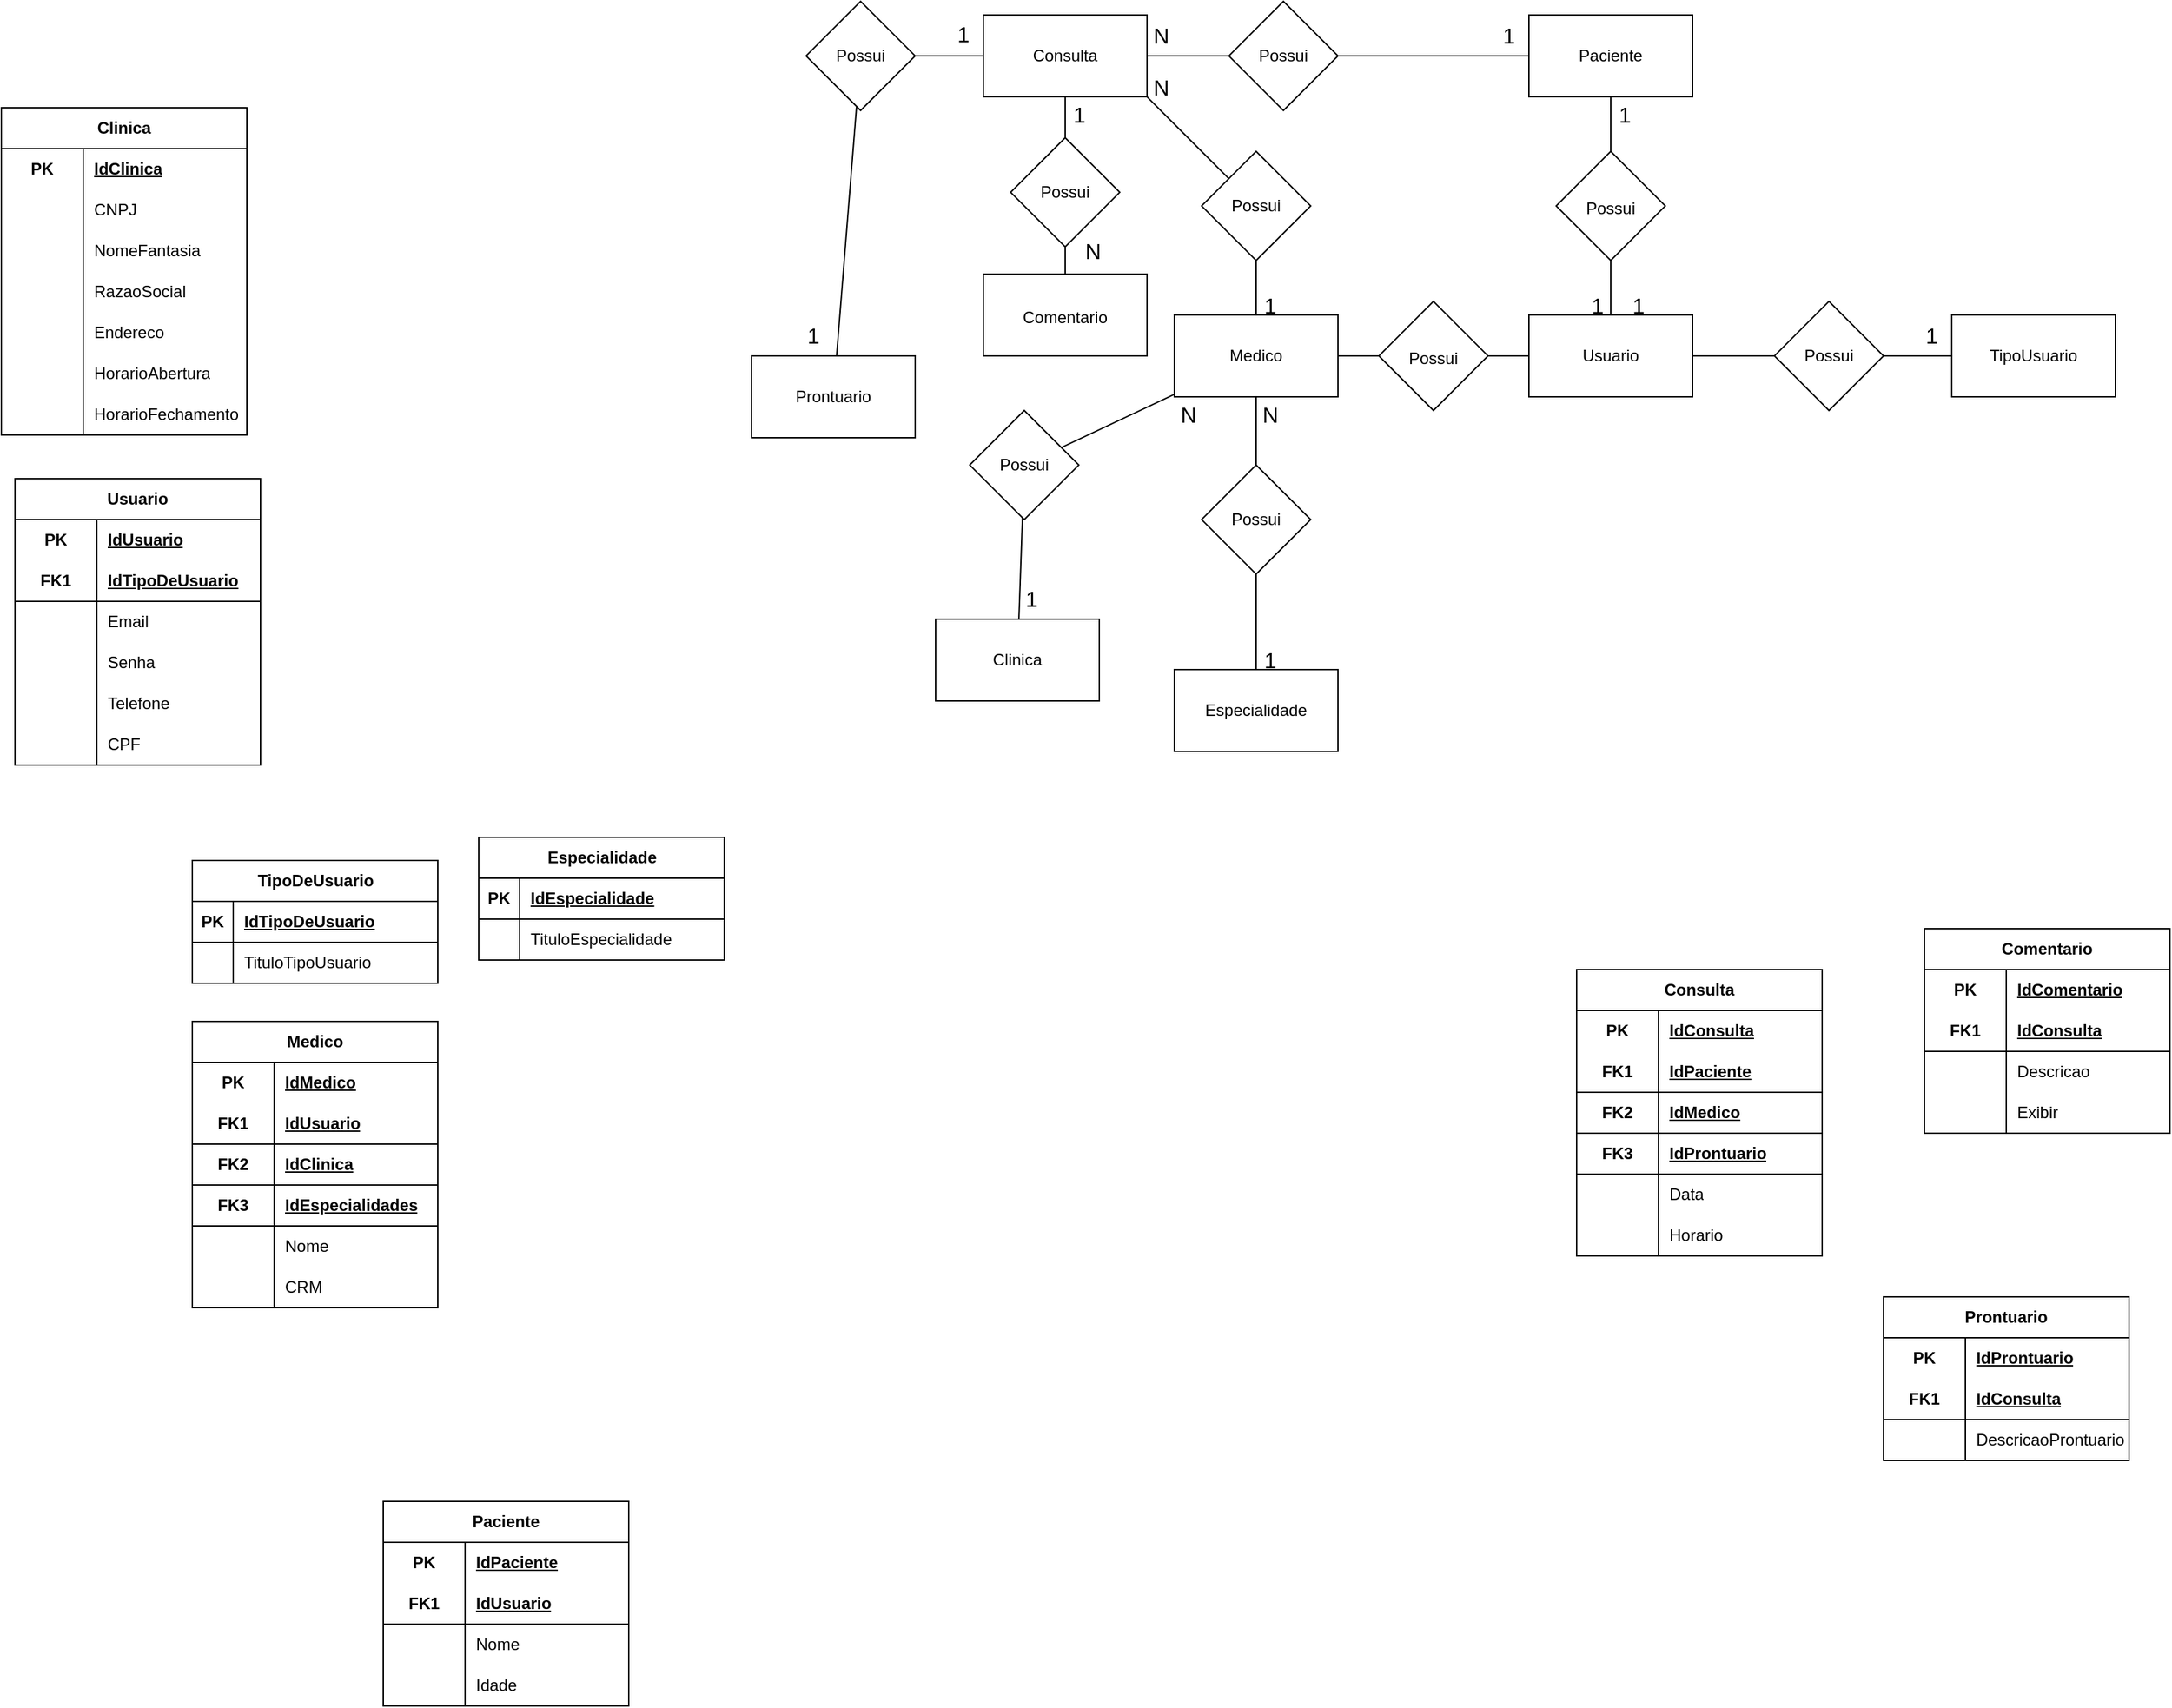 <mxfile version="21.6.8" type="device">
  <diagram name="Página-1" id="-r7cYyVWHfrLqqUdZ6We">
    <mxGraphModel dx="1235" dy="734" grid="1" gridSize="10" guides="1" tooltips="1" connect="1" arrows="1" fold="1" page="1" pageScale="1" pageWidth="827" pageHeight="1169" math="0" shadow="0">
      <root>
        <mxCell id="0" />
        <mxCell id="1" parent="0" />
        <mxCell id="x90Js2UlPQpJmkpPTVpq-34" style="edgeStyle=none;shape=connector;curved=1;rounded=0;orthogonalLoop=1;jettySize=auto;html=1;entryX=0.5;entryY=1;entryDx=0;entryDy=0;labelBackgroundColor=default;strokeColor=default;fontFamily=Helvetica;fontSize=12;fontColor=default;endArrow=none;endFill=0;startSize=8;endSize=8;" parent="1" source="9N0PZ7dbCWvG-7PA5MuP-1" target="9N0PZ7dbCWvG-7PA5MuP-12" edge="1">
          <mxGeometry relative="1" as="geometry" />
        </mxCell>
        <mxCell id="x90Js2UlPQpJmkpPTVpq-39" value="" style="edgeStyle=none;shape=connector;curved=1;rounded=0;orthogonalLoop=1;jettySize=auto;html=1;labelBackgroundColor=default;strokeColor=default;fontFamily=Helvetica;fontSize=12;fontColor=default;endArrow=none;endFill=0;startSize=8;endSize=8;" parent="1" source="9N0PZ7dbCWvG-7PA5MuP-1" target="9N0PZ7dbCWvG-7PA5MuP-50" edge="1">
          <mxGeometry relative="1" as="geometry" />
        </mxCell>
        <mxCell id="9N0PZ7dbCWvG-7PA5MuP-1" value="Medico&lt;br&gt;" style="rounded=0;whiteSpace=wrap;html=1;" parent="1" vertex="1">
          <mxGeometry x="890" y="1360" width="120" height="60" as="geometry" />
        </mxCell>
        <mxCell id="x90Js2UlPQpJmkpPTVpq-8" style="edgeStyle=none;shape=connector;curved=1;rounded=0;orthogonalLoop=1;jettySize=auto;html=1;entryX=0.5;entryY=0;entryDx=0;entryDy=0;labelBackgroundColor=default;strokeColor=default;fontFamily=Helvetica;fontSize=12;fontColor=default;endArrow=none;endFill=0;startSize=8;endSize=8;" parent="1" source="9N0PZ7dbCWvG-7PA5MuP-2" target="9N0PZ7dbCWvG-7PA5MuP-158" edge="1">
          <mxGeometry relative="1" as="geometry" />
        </mxCell>
        <mxCell id="x90Js2UlPQpJmkpPTVpq-27" value="" style="edgeStyle=none;shape=connector;curved=1;rounded=0;orthogonalLoop=1;jettySize=auto;html=1;labelBackgroundColor=default;strokeColor=default;fontFamily=Helvetica;fontSize=12;fontColor=default;endArrow=none;endFill=0;startSize=8;endSize=8;" parent="1" source="9N0PZ7dbCWvG-7PA5MuP-2" target="9N0PZ7dbCWvG-7PA5MuP-14" edge="1">
          <mxGeometry relative="1" as="geometry" />
        </mxCell>
        <mxCell id="9N0PZ7dbCWvG-7PA5MuP-2" value="Consulta&lt;br&gt;" style="rounded=0;whiteSpace=wrap;html=1;" parent="1" vertex="1">
          <mxGeometry x="750" y="1140" width="120" height="60" as="geometry" />
        </mxCell>
        <mxCell id="x90Js2UlPQpJmkpPTVpq-15" style="edgeStyle=none;shape=connector;curved=1;rounded=0;orthogonalLoop=1;jettySize=auto;html=1;labelBackgroundColor=default;strokeColor=default;fontFamily=Helvetica;fontSize=12;fontColor=default;endArrow=none;endFill=0;startSize=8;endSize=8;" parent="1" source="9N0PZ7dbCWvG-7PA5MuP-3" target="9N0PZ7dbCWvG-7PA5MuP-14" edge="1">
          <mxGeometry relative="1" as="geometry" />
        </mxCell>
        <mxCell id="x90Js2UlPQpJmkpPTVpq-31" value="" style="edgeStyle=none;shape=connector;curved=1;rounded=0;orthogonalLoop=1;jettySize=auto;html=1;labelBackgroundColor=default;strokeColor=default;fontFamily=Helvetica;fontSize=12;fontColor=default;endArrow=none;endFill=0;startSize=8;endSize=8;" parent="1" source="9N0PZ7dbCWvG-7PA5MuP-3" target="9N0PZ7dbCWvG-7PA5MuP-70" edge="1">
          <mxGeometry relative="1" as="geometry" />
        </mxCell>
        <mxCell id="9N0PZ7dbCWvG-7PA5MuP-3" value="Paciente" style="rounded=0;whiteSpace=wrap;html=1;" parent="1" vertex="1">
          <mxGeometry x="1150" y="1140" width="120" height="60" as="geometry" />
        </mxCell>
        <mxCell id="x90Js2UlPQpJmkpPTVpq-37" value="" style="edgeStyle=none;shape=connector;curved=1;rounded=0;orthogonalLoop=1;jettySize=auto;html=1;labelBackgroundColor=default;strokeColor=default;fontFamily=Helvetica;fontSize=12;fontColor=default;endArrow=none;endFill=0;startSize=8;endSize=8;" parent="1" source="9N0PZ7dbCWvG-7PA5MuP-5" target="9N0PZ7dbCWvG-7PA5MuP-97" edge="1">
          <mxGeometry relative="1" as="geometry" />
        </mxCell>
        <mxCell id="9N0PZ7dbCWvG-7PA5MuP-5" value="Usuario" style="whiteSpace=wrap;html=1;" parent="1" vertex="1">
          <mxGeometry x="1150" y="1360" width="120" height="60" as="geometry" />
        </mxCell>
        <mxCell id="x90Js2UlPQpJmkpPTVpq-40" value="" style="edgeStyle=none;shape=connector;curved=1;rounded=0;orthogonalLoop=1;jettySize=auto;html=1;labelBackgroundColor=default;strokeColor=default;fontFamily=Helvetica;fontSize=12;fontColor=default;endArrow=none;endFill=0;startSize=8;endSize=8;" parent="1" source="9N0PZ7dbCWvG-7PA5MuP-8" target="9N0PZ7dbCWvG-7PA5MuP-55" edge="1">
          <mxGeometry relative="1" as="geometry" />
        </mxCell>
        <mxCell id="9N0PZ7dbCWvG-7PA5MuP-8" value="Especialidade" style="rounded=0;whiteSpace=wrap;html=1;" parent="1" vertex="1">
          <mxGeometry x="890" y="1620" width="120" height="60" as="geometry" />
        </mxCell>
        <mxCell id="x90Js2UlPQpJmkpPTVpq-3" value="" style="edgeStyle=none;curved=1;rounded=0;orthogonalLoop=1;jettySize=auto;html=1;fontSize=12;startSize=8;endSize=8;endArrow=none;endFill=0;" parent="1" source="9N0PZ7dbCWvG-7PA5MuP-9" target="9N0PZ7dbCWvG-7PA5MuP-103" edge="1">
          <mxGeometry relative="1" as="geometry" />
        </mxCell>
        <mxCell id="9N0PZ7dbCWvG-7PA5MuP-9" value="Prontuario" style="rounded=0;whiteSpace=wrap;html=1;" parent="1" vertex="1">
          <mxGeometry x="580" y="1390" width="120" height="60" as="geometry" />
        </mxCell>
        <mxCell id="x90Js2UlPQpJmkpPTVpq-36" value="" style="edgeStyle=none;shape=connector;curved=1;rounded=0;orthogonalLoop=1;jettySize=auto;html=1;labelBackgroundColor=default;strokeColor=default;fontFamily=Helvetica;fontSize=12;fontColor=default;endArrow=none;endFill=0;startSize=8;endSize=8;" parent="1" source="9N0PZ7dbCWvG-7PA5MuP-10" target="9N0PZ7dbCWvG-7PA5MuP-97" edge="1">
          <mxGeometry relative="1" as="geometry" />
        </mxCell>
        <mxCell id="9N0PZ7dbCWvG-7PA5MuP-10" value="TipoUsuario" style="whiteSpace=wrap;html=1;" parent="1" vertex="1">
          <mxGeometry x="1460" y="1360" width="120" height="60" as="geometry" />
        </mxCell>
        <mxCell id="x90Js2UlPQpJmkpPTVpq-35" style="edgeStyle=none;shape=connector;curved=1;rounded=0;orthogonalLoop=1;jettySize=auto;html=1;entryX=1;entryY=1;entryDx=0;entryDy=0;labelBackgroundColor=default;strokeColor=default;fontFamily=Helvetica;fontSize=12;fontColor=default;endArrow=none;endFill=0;startSize=8;endSize=8;" parent="1" source="9N0PZ7dbCWvG-7PA5MuP-12" target="9N0PZ7dbCWvG-7PA5MuP-2" edge="1">
          <mxGeometry relative="1" as="geometry" />
        </mxCell>
        <mxCell id="9N0PZ7dbCWvG-7PA5MuP-12" value="Possui" style="rhombus;whiteSpace=wrap;html=1;" parent="1" vertex="1">
          <mxGeometry x="910" y="1240" width="80" height="80" as="geometry" />
        </mxCell>
        <mxCell id="9N0PZ7dbCWvG-7PA5MuP-14" value="Possui" style="rhombus;whiteSpace=wrap;html=1;" parent="1" vertex="1">
          <mxGeometry x="930" y="1130" width="80" height="80" as="geometry" />
        </mxCell>
        <mxCell id="x90Js2UlPQpJmkpPTVpq-62" style="edgeStyle=none;shape=connector;curved=1;rounded=0;orthogonalLoop=1;jettySize=auto;html=1;labelBackgroundColor=default;strokeColor=default;fontFamily=Helvetica;fontSize=12;fontColor=default;endArrow=none;endFill=0;startSize=8;endSize=8;" parent="1" source="9N0PZ7dbCWvG-7PA5MuP-16" target="9N0PZ7dbCWvG-7PA5MuP-1" edge="1">
          <mxGeometry relative="1" as="geometry" />
        </mxCell>
        <mxCell id="9N0PZ7dbCWvG-7PA5MuP-16" value="Possui" style="rhombus;whiteSpace=wrap;html=1;" parent="1" vertex="1">
          <mxGeometry x="740" y="1430" width="80" height="80" as="geometry" />
        </mxCell>
        <mxCell id="x90Js2UlPQpJmkpPTVpq-38" value="" style="edgeStyle=none;shape=connector;curved=1;rounded=0;orthogonalLoop=1;jettySize=auto;html=1;labelBackgroundColor=default;strokeColor=default;fontFamily=Helvetica;fontSize=12;fontColor=default;endArrow=none;endFill=0;startSize=8;endSize=8;" parent="1" source="9N0PZ7dbCWvG-7PA5MuP-50" target="9N0PZ7dbCWvG-7PA5MuP-5" edge="1">
          <mxGeometry relative="1" as="geometry" />
        </mxCell>
        <mxCell id="9N0PZ7dbCWvG-7PA5MuP-50" value="&lt;font style=&quot;font-size: 12px;&quot;&gt;Possui&lt;/font&gt;" style="rhombus;whiteSpace=wrap;html=1;fontSize=16;" parent="1" vertex="1">
          <mxGeometry x="1040" y="1350" width="80" height="80" as="geometry" />
        </mxCell>
        <mxCell id="x90Js2UlPQpJmkpPTVpq-9" style="edgeStyle=none;shape=connector;curved=1;rounded=0;orthogonalLoop=1;jettySize=auto;html=1;entryX=0.5;entryY=1;entryDx=0;entryDy=0;labelBackgroundColor=default;strokeColor=default;fontFamily=Helvetica;fontSize=12;fontColor=default;endArrow=none;endFill=0;startSize=8;endSize=8;" parent="1" source="9N0PZ7dbCWvG-7PA5MuP-51" target="9N0PZ7dbCWvG-7PA5MuP-158" edge="1">
          <mxGeometry relative="1" as="geometry" />
        </mxCell>
        <mxCell id="9N0PZ7dbCWvG-7PA5MuP-51" value="&lt;font style=&quot;font-size: 12px;&quot;&gt;Comentario&lt;/font&gt;" style="whiteSpace=wrap;html=1;fontSize=16;" parent="1" vertex="1">
          <mxGeometry x="750" y="1330" width="120" height="60" as="geometry" />
        </mxCell>
        <mxCell id="x90Js2UlPQpJmkpPTVpq-42" style="edgeStyle=none;shape=connector;curved=1;rounded=0;orthogonalLoop=1;jettySize=auto;html=1;labelBackgroundColor=default;strokeColor=default;fontFamily=Helvetica;fontSize=12;fontColor=default;endArrow=none;endFill=0;startSize=8;endSize=8;" parent="1" source="9N0PZ7dbCWvG-7PA5MuP-55" target="9N0PZ7dbCWvG-7PA5MuP-1" edge="1">
          <mxGeometry relative="1" as="geometry" />
        </mxCell>
        <mxCell id="9N0PZ7dbCWvG-7PA5MuP-55" value="Possui" style="rhombus;whiteSpace=wrap;html=1;" parent="1" vertex="1">
          <mxGeometry x="910" y="1470" width="80" height="80" as="geometry" />
        </mxCell>
        <mxCell id="x90Js2UlPQpJmkpPTVpq-32" value="" style="edgeStyle=none;shape=connector;curved=1;rounded=0;orthogonalLoop=1;jettySize=auto;html=1;labelBackgroundColor=default;strokeColor=default;fontFamily=Helvetica;fontSize=12;fontColor=default;endArrow=none;endFill=0;startSize=8;endSize=8;" parent="1" source="9N0PZ7dbCWvG-7PA5MuP-70" target="9N0PZ7dbCWvG-7PA5MuP-5" edge="1">
          <mxGeometry relative="1" as="geometry" />
        </mxCell>
        <mxCell id="9N0PZ7dbCWvG-7PA5MuP-70" value="&lt;font style=&quot;font-size: 12px;&quot;&gt;Possui&lt;/font&gt;" style="rhombus;whiteSpace=wrap;html=1;fontSize=16;" parent="1" vertex="1">
          <mxGeometry x="1170" y="1240" width="80" height="80" as="geometry" />
        </mxCell>
        <mxCell id="9N0PZ7dbCWvG-7PA5MuP-97" value="Possui" style="rhombus;whiteSpace=wrap;html=1;fontFamily=Helvetica;fontSize=12;fontColor=default;" parent="1" vertex="1">
          <mxGeometry x="1330" y="1350" width="80" height="80" as="geometry" />
        </mxCell>
        <mxCell id="x90Js2UlPQpJmkpPTVpq-4" value="" style="edgeStyle=none;shape=connector;curved=1;rounded=0;orthogonalLoop=1;jettySize=auto;html=1;labelBackgroundColor=default;strokeColor=default;fontFamily=Helvetica;fontSize=12;fontColor=default;endArrow=none;endFill=0;startSize=8;endSize=8;" parent="1" source="9N0PZ7dbCWvG-7PA5MuP-103" target="9N0PZ7dbCWvG-7PA5MuP-2" edge="1">
          <mxGeometry relative="1" as="geometry" />
        </mxCell>
        <mxCell id="9N0PZ7dbCWvG-7PA5MuP-103" value="Possui" style="rhombus;whiteSpace=wrap;html=1;fontFamily=Helvetica;fontSize=12;fontColor=default;" parent="1" vertex="1">
          <mxGeometry x="620" y="1130" width="80" height="80" as="geometry" />
        </mxCell>
        <mxCell id="9N0PZ7dbCWvG-7PA5MuP-158" value="Possui" style="rhombus;whiteSpace=wrap;html=1;fontFamily=Helvetica;fontSize=12;fontColor=default;" parent="1" vertex="1">
          <mxGeometry x="770" y="1230" width="80" height="80" as="geometry" />
        </mxCell>
        <mxCell id="x90Js2UlPQpJmkpPTVpq-10" value="" style="edgeStyle=none;shape=connector;curved=1;rounded=0;orthogonalLoop=1;jettySize=auto;html=1;labelBackgroundColor=default;strokeColor=default;fontFamily=Helvetica;fontSize=12;fontColor=default;endArrow=none;endFill=0;startSize=8;endSize=8;" parent="1" source="9N0PZ7dbCWvG-7PA5MuP-4" target="9N0PZ7dbCWvG-7PA5MuP-16" edge="1">
          <mxGeometry relative="1" as="geometry" />
        </mxCell>
        <mxCell id="9N0PZ7dbCWvG-7PA5MuP-4" value="Clinica" style="rounded=0;whiteSpace=wrap;html=1;" parent="1" vertex="1">
          <mxGeometry x="715" y="1583" width="120" height="60" as="geometry" />
        </mxCell>
        <mxCell id="x90Js2UlPQpJmkpPTVpq-45" value="1" style="text;html=1;align=center;verticalAlign=middle;resizable=0;points=[];autosize=1;strokeColor=none;fillColor=none;fontSize=16;fontFamily=Helvetica;fontColor=default;" parent="1" vertex="1">
          <mxGeometry x="770" y="1553" width="30" height="30" as="geometry" />
        </mxCell>
        <mxCell id="x90Js2UlPQpJmkpPTVpq-47" value="1" style="text;html=1;align=center;verticalAlign=middle;resizable=0;points=[];autosize=1;strokeColor=none;fillColor=none;fontSize=16;fontFamily=Helvetica;fontColor=default;" parent="1" vertex="1">
          <mxGeometry x="1205" y="1198" width="30" height="30" as="geometry" />
        </mxCell>
        <mxCell id="x90Js2UlPQpJmkpPTVpq-48" value="1" style="text;html=1;align=center;verticalAlign=middle;resizable=0;points=[];autosize=1;strokeColor=none;fillColor=none;fontSize=16;fontFamily=Helvetica;fontColor=default;" parent="1" vertex="1">
          <mxGeometry x="1215" y="1338" width="30" height="30" as="geometry" />
        </mxCell>
        <mxCell id="x90Js2UlPQpJmkpPTVpq-49" value="1" style="text;html=1;align=center;verticalAlign=middle;resizable=0;points=[];autosize=1;strokeColor=none;fillColor=none;fontSize=16;fontFamily=Helvetica;fontColor=default;" parent="1" vertex="1">
          <mxGeometry x="945" y="1338" width="30" height="30" as="geometry" />
        </mxCell>
        <mxCell id="x90Js2UlPQpJmkpPTVpq-50" value="&lt;font style=&quot;font-size: 16px;&quot;&gt;1&lt;/font&gt;" style="text;html=1;align=center;verticalAlign=middle;resizable=0;points=[];autosize=1;strokeColor=none;fillColor=none;fontSize=12;fontFamily=Helvetica;fontColor=default;strokeWidth=4;" parent="1" vertex="1">
          <mxGeometry x="1185" y="1338" width="30" height="30" as="geometry" />
        </mxCell>
        <mxCell id="x90Js2UlPQpJmkpPTVpq-51" value="N" style="text;html=1;align=center;verticalAlign=middle;resizable=0;points=[];autosize=1;strokeColor=none;fillColor=none;fontSize=16;fontFamily=Helvetica;fontColor=default;" parent="1" vertex="1">
          <mxGeometry x="940" y="1418" width="40" height="30" as="geometry" />
        </mxCell>
        <mxCell id="x90Js2UlPQpJmkpPTVpq-52" value="1" style="text;html=1;align=center;verticalAlign=middle;resizable=0;points=[];autosize=1;strokeColor=none;fillColor=none;fontSize=16;fontFamily=Helvetica;fontColor=default;" parent="1" vertex="1">
          <mxGeometry x="945" y="1598" width="30" height="30" as="geometry" />
        </mxCell>
        <mxCell id="x90Js2UlPQpJmkpPTVpq-53" value="1" style="text;html=1;align=center;verticalAlign=middle;resizable=0;points=[];autosize=1;strokeColor=none;fillColor=none;fontSize=16;fontFamily=Helvetica;fontColor=default;" parent="1" vertex="1">
          <mxGeometry x="805" y="1198" width="30" height="30" as="geometry" />
        </mxCell>
        <mxCell id="x90Js2UlPQpJmkpPTVpq-54" value="N" style="text;html=1;align=center;verticalAlign=middle;resizable=0;points=[];autosize=1;strokeColor=none;fillColor=none;fontSize=16;fontFamily=Helvetica;fontColor=default;" parent="1" vertex="1">
          <mxGeometry x="810" y="1298" width="40" height="30" as="geometry" />
        </mxCell>
        <mxCell id="x90Js2UlPQpJmkpPTVpq-55" value="1" style="text;html=1;align=center;verticalAlign=middle;resizable=0;points=[];autosize=1;strokeColor=none;fillColor=none;fontSize=16;fontFamily=Helvetica;fontColor=default;" parent="1" vertex="1">
          <mxGeometry x="610" y="1360" width="30" height="30" as="geometry" />
        </mxCell>
        <mxCell id="x90Js2UlPQpJmkpPTVpq-57" value="1" style="text;html=1;align=center;verticalAlign=middle;resizable=0;points=[];autosize=1;strokeColor=none;fillColor=none;fontSize=16;fontFamily=Helvetica;fontColor=default;" parent="1" vertex="1">
          <mxGeometry x="720" y="1139" width="30" height="30" as="geometry" />
        </mxCell>
        <mxCell id="x90Js2UlPQpJmkpPTVpq-58" value="1" style="text;html=1;align=center;verticalAlign=middle;resizable=0;points=[];autosize=1;strokeColor=none;fillColor=none;fontSize=16;fontFamily=Helvetica;fontColor=default;" parent="1" vertex="1">
          <mxGeometry x="1430" y="1360" width="30" height="30" as="geometry" />
        </mxCell>
        <mxCell id="x90Js2UlPQpJmkpPTVpq-59" value="1" style="text;html=1;align=center;verticalAlign=middle;resizable=0;points=[];autosize=1;strokeColor=none;fillColor=none;fontSize=16;fontFamily=Helvetica;fontColor=default;" parent="1" vertex="1">
          <mxGeometry x="1120" y="1140" width="30" height="30" as="geometry" />
        </mxCell>
        <mxCell id="x90Js2UlPQpJmkpPTVpq-60" value="N" style="text;html=1;align=center;verticalAlign=middle;resizable=0;points=[];autosize=1;strokeColor=none;fillColor=none;fontSize=16;fontFamily=Helvetica;fontColor=default;" parent="1" vertex="1">
          <mxGeometry x="860" y="1140" width="40" height="30" as="geometry" />
        </mxCell>
        <mxCell id="x90Js2UlPQpJmkpPTVpq-61" value="N" style="text;html=1;align=center;verticalAlign=middle;resizable=0;points=[];autosize=1;strokeColor=none;fillColor=none;fontSize=16;fontFamily=Helvetica;fontColor=default;" parent="1" vertex="1">
          <mxGeometry x="860" y="1178" width="40" height="30" as="geometry" />
        </mxCell>
        <mxCell id="x90Js2UlPQpJmkpPTVpq-63" value="N" style="text;html=1;align=center;verticalAlign=middle;resizable=0;points=[];autosize=1;strokeColor=none;fillColor=none;fontSize=16;fontFamily=Helvetica;fontColor=default;" parent="1" vertex="1">
          <mxGeometry x="880" y="1418" width="40" height="30" as="geometry" />
        </mxCell>
        <mxCell id="x90Js2UlPQpJmkpPTVpq-64" value="Medico" style="shape=table;startSize=30;container=1;collapsible=1;childLayout=tableLayout;fixedRows=1;rowLines=0;fontStyle=1;align=center;resizeLast=1;html=1;whiteSpace=wrap;fontFamily=Helvetica;fontSize=12;fontColor=default;" parent="1" vertex="1">
          <mxGeometry x="170" y="1878" width="180" height="210" as="geometry" />
        </mxCell>
        <mxCell id="x90Js2UlPQpJmkpPTVpq-65" value="" style="shape=tableRow;horizontal=0;startSize=0;swimlaneHead=0;swimlaneBody=0;fillColor=none;collapsible=0;dropTarget=0;points=[[0,0.5],[1,0.5]];portConstraint=eastwest;top=0;left=0;right=0;bottom=0;html=1;fontFamily=Helvetica;fontSize=12;fontColor=default;" parent="x90Js2UlPQpJmkpPTVpq-64" vertex="1">
          <mxGeometry y="30" width="180" height="30" as="geometry" />
        </mxCell>
        <mxCell id="x90Js2UlPQpJmkpPTVpq-66" value="PK" style="shape=partialRectangle;connectable=0;fillColor=none;top=0;left=0;bottom=0;right=0;fontStyle=1;overflow=hidden;html=1;whiteSpace=wrap;fontFamily=Helvetica;fontSize=12;fontColor=default;" parent="x90Js2UlPQpJmkpPTVpq-65" vertex="1">
          <mxGeometry width="60" height="30" as="geometry">
            <mxRectangle width="60" height="30" as="alternateBounds" />
          </mxGeometry>
        </mxCell>
        <mxCell id="x90Js2UlPQpJmkpPTVpq-67" value="IdMedico" style="shape=partialRectangle;connectable=0;fillColor=none;top=0;left=0;bottom=0;right=0;align=left;spacingLeft=6;fontStyle=5;overflow=hidden;html=1;whiteSpace=wrap;fontFamily=Helvetica;fontSize=12;fontColor=default;" parent="x90Js2UlPQpJmkpPTVpq-65" vertex="1">
          <mxGeometry x="60" width="120" height="30" as="geometry">
            <mxRectangle width="120" height="30" as="alternateBounds" />
          </mxGeometry>
        </mxCell>
        <mxCell id="x90Js2UlPQpJmkpPTVpq-68" value="" style="shape=tableRow;horizontal=0;startSize=0;swimlaneHead=0;swimlaneBody=0;fillColor=none;collapsible=0;dropTarget=0;points=[[0,0.5],[1,0.5]];portConstraint=eastwest;top=0;left=0;right=0;bottom=1;html=1;fontFamily=Helvetica;fontSize=12;fontColor=default;" parent="x90Js2UlPQpJmkpPTVpq-64" vertex="1">
          <mxGeometry y="60" width="180" height="30" as="geometry" />
        </mxCell>
        <mxCell id="x90Js2UlPQpJmkpPTVpq-69" value="FK1" style="shape=partialRectangle;connectable=0;fillColor=none;top=0;left=0;bottom=0;right=0;fontStyle=1;overflow=hidden;html=1;whiteSpace=wrap;fontFamily=Helvetica;fontSize=12;fontColor=default;" parent="x90Js2UlPQpJmkpPTVpq-68" vertex="1">
          <mxGeometry width="60" height="30" as="geometry">
            <mxRectangle width="60" height="30" as="alternateBounds" />
          </mxGeometry>
        </mxCell>
        <mxCell id="x90Js2UlPQpJmkpPTVpq-70" value="IdUsuario" style="shape=partialRectangle;connectable=0;fillColor=none;top=0;left=0;bottom=0;right=0;align=left;spacingLeft=6;fontStyle=5;overflow=hidden;html=1;whiteSpace=wrap;fontFamily=Helvetica;fontSize=12;fontColor=default;" parent="x90Js2UlPQpJmkpPTVpq-68" vertex="1">
          <mxGeometry x="60" width="120" height="30" as="geometry">
            <mxRectangle width="120" height="30" as="alternateBounds" />
          </mxGeometry>
        </mxCell>
        <mxCell id="x90Js2UlPQpJmkpPTVpq-83" style="shape=tableRow;horizontal=0;startSize=0;swimlaneHead=0;swimlaneBody=0;fillColor=none;collapsible=0;dropTarget=0;points=[[0,0.5],[1,0.5]];portConstraint=eastwest;top=0;left=0;right=0;bottom=1;html=1;fontFamily=Helvetica;fontSize=12;fontColor=default;" parent="x90Js2UlPQpJmkpPTVpq-64" vertex="1">
          <mxGeometry y="90" width="180" height="30" as="geometry" />
        </mxCell>
        <mxCell id="x90Js2UlPQpJmkpPTVpq-84" value="FK2" style="shape=partialRectangle;connectable=0;fillColor=none;top=0;left=0;bottom=0;right=0;fontStyle=1;overflow=hidden;html=1;whiteSpace=wrap;fontFamily=Helvetica;fontSize=12;fontColor=default;" parent="x90Js2UlPQpJmkpPTVpq-83" vertex="1">
          <mxGeometry width="60" height="30" as="geometry">
            <mxRectangle width="60" height="30" as="alternateBounds" />
          </mxGeometry>
        </mxCell>
        <mxCell id="x90Js2UlPQpJmkpPTVpq-85" value="IdClinica" style="shape=partialRectangle;connectable=0;fillColor=none;top=0;left=0;bottom=0;right=0;align=left;spacingLeft=6;fontStyle=5;overflow=hidden;html=1;whiteSpace=wrap;fontFamily=Helvetica;fontSize=12;fontColor=default;" parent="x90Js2UlPQpJmkpPTVpq-83" vertex="1">
          <mxGeometry x="60" width="120" height="30" as="geometry">
            <mxRectangle width="120" height="30" as="alternateBounds" />
          </mxGeometry>
        </mxCell>
        <mxCell id="x90Js2UlPQpJmkpPTVpq-80" style="shape=tableRow;horizontal=0;startSize=0;swimlaneHead=0;swimlaneBody=0;fillColor=none;collapsible=0;dropTarget=0;points=[[0,0.5],[1,0.5]];portConstraint=eastwest;top=0;left=0;right=0;bottom=1;html=1;fontFamily=Helvetica;fontSize=12;fontColor=default;" parent="x90Js2UlPQpJmkpPTVpq-64" vertex="1">
          <mxGeometry y="120" width="180" height="30" as="geometry" />
        </mxCell>
        <mxCell id="x90Js2UlPQpJmkpPTVpq-81" value="FK3" style="shape=partialRectangle;connectable=0;fillColor=none;top=0;left=0;bottom=0;right=0;fontStyle=1;overflow=hidden;html=1;whiteSpace=wrap;fontFamily=Helvetica;fontSize=12;fontColor=default;" parent="x90Js2UlPQpJmkpPTVpq-80" vertex="1">
          <mxGeometry width="60" height="30" as="geometry">
            <mxRectangle width="60" height="30" as="alternateBounds" />
          </mxGeometry>
        </mxCell>
        <mxCell id="x90Js2UlPQpJmkpPTVpq-82" value="IdEspecialidades" style="shape=partialRectangle;connectable=0;fillColor=none;top=0;left=0;bottom=0;right=0;align=left;spacingLeft=6;fontStyle=5;overflow=hidden;html=1;whiteSpace=wrap;fontFamily=Helvetica;fontSize=12;fontColor=default;" parent="x90Js2UlPQpJmkpPTVpq-80" vertex="1">
          <mxGeometry x="60" width="120" height="30" as="geometry">
            <mxRectangle width="120" height="30" as="alternateBounds" />
          </mxGeometry>
        </mxCell>
        <mxCell id="x90Js2UlPQpJmkpPTVpq-71" value="" style="shape=tableRow;horizontal=0;startSize=0;swimlaneHead=0;swimlaneBody=0;fillColor=none;collapsible=0;dropTarget=0;points=[[0,0.5],[1,0.5]];portConstraint=eastwest;top=0;left=0;right=0;bottom=0;html=1;fontFamily=Helvetica;fontSize=12;fontColor=default;" parent="x90Js2UlPQpJmkpPTVpq-64" vertex="1">
          <mxGeometry y="150" width="180" height="30" as="geometry" />
        </mxCell>
        <mxCell id="x90Js2UlPQpJmkpPTVpq-72" value="" style="shape=partialRectangle;connectable=0;fillColor=none;top=0;left=0;bottom=0;right=0;editable=1;overflow=hidden;html=1;whiteSpace=wrap;fontFamily=Helvetica;fontSize=12;fontColor=default;" parent="x90Js2UlPQpJmkpPTVpq-71" vertex="1">
          <mxGeometry width="60" height="30" as="geometry">
            <mxRectangle width="60" height="30" as="alternateBounds" />
          </mxGeometry>
        </mxCell>
        <mxCell id="x90Js2UlPQpJmkpPTVpq-73" value="Nome" style="shape=partialRectangle;connectable=0;fillColor=none;top=0;left=0;bottom=0;right=0;align=left;spacingLeft=6;overflow=hidden;html=1;whiteSpace=wrap;fontFamily=Helvetica;fontSize=12;fontColor=default;" parent="x90Js2UlPQpJmkpPTVpq-71" vertex="1">
          <mxGeometry x="60" width="120" height="30" as="geometry">
            <mxRectangle width="120" height="30" as="alternateBounds" />
          </mxGeometry>
        </mxCell>
        <mxCell id="x90Js2UlPQpJmkpPTVpq-74" value="" style="shape=tableRow;horizontal=0;startSize=0;swimlaneHead=0;swimlaneBody=0;fillColor=none;collapsible=0;dropTarget=0;points=[[0,0.5],[1,0.5]];portConstraint=eastwest;top=0;left=0;right=0;bottom=0;html=1;fontFamily=Helvetica;fontSize=12;fontColor=default;" parent="x90Js2UlPQpJmkpPTVpq-64" vertex="1">
          <mxGeometry y="180" width="180" height="30" as="geometry" />
        </mxCell>
        <mxCell id="x90Js2UlPQpJmkpPTVpq-75" value="" style="shape=partialRectangle;connectable=0;fillColor=none;top=0;left=0;bottom=0;right=0;editable=1;overflow=hidden;html=1;whiteSpace=wrap;fontFamily=Helvetica;fontSize=12;fontColor=default;" parent="x90Js2UlPQpJmkpPTVpq-74" vertex="1">
          <mxGeometry width="60" height="30" as="geometry">
            <mxRectangle width="60" height="30" as="alternateBounds" />
          </mxGeometry>
        </mxCell>
        <mxCell id="x90Js2UlPQpJmkpPTVpq-76" value="CRM" style="shape=partialRectangle;connectable=0;fillColor=none;top=0;left=0;bottom=0;right=0;align=left;spacingLeft=6;overflow=hidden;html=1;whiteSpace=wrap;fontFamily=Helvetica;fontSize=12;fontColor=default;" parent="x90Js2UlPQpJmkpPTVpq-74" vertex="1">
          <mxGeometry x="60" width="120" height="30" as="geometry">
            <mxRectangle width="120" height="30" as="alternateBounds" />
          </mxGeometry>
        </mxCell>
        <mxCell id="x90Js2UlPQpJmkpPTVpq-86" value="Usuario" style="shape=table;startSize=30;container=1;collapsible=1;childLayout=tableLayout;fixedRows=1;rowLines=0;fontStyle=1;align=center;resizeLast=1;html=1;whiteSpace=wrap;fontFamily=Helvetica;fontSize=12;fontColor=default;" parent="1" vertex="1">
          <mxGeometry x="40" y="1480" width="180" height="210" as="geometry" />
        </mxCell>
        <mxCell id="x90Js2UlPQpJmkpPTVpq-87" value="" style="shape=tableRow;horizontal=0;startSize=0;swimlaneHead=0;swimlaneBody=0;fillColor=none;collapsible=0;dropTarget=0;points=[[0,0.5],[1,0.5]];portConstraint=eastwest;top=0;left=0;right=0;bottom=0;html=1;fontFamily=Helvetica;fontSize=12;fontColor=default;" parent="x90Js2UlPQpJmkpPTVpq-86" vertex="1">
          <mxGeometry y="30" width="180" height="30" as="geometry" />
        </mxCell>
        <mxCell id="x90Js2UlPQpJmkpPTVpq-88" value="PK" style="shape=partialRectangle;connectable=0;fillColor=none;top=0;left=0;bottom=0;right=0;fontStyle=1;overflow=hidden;html=1;whiteSpace=wrap;fontFamily=Helvetica;fontSize=12;fontColor=default;" parent="x90Js2UlPQpJmkpPTVpq-87" vertex="1">
          <mxGeometry width="60" height="30" as="geometry">
            <mxRectangle width="60" height="30" as="alternateBounds" />
          </mxGeometry>
        </mxCell>
        <mxCell id="x90Js2UlPQpJmkpPTVpq-89" value="IdUsuario" style="shape=partialRectangle;connectable=0;fillColor=none;top=0;left=0;bottom=0;right=0;align=left;spacingLeft=6;fontStyle=5;overflow=hidden;html=1;whiteSpace=wrap;fontFamily=Helvetica;fontSize=12;fontColor=default;" parent="x90Js2UlPQpJmkpPTVpq-87" vertex="1">
          <mxGeometry x="60" width="120" height="30" as="geometry">
            <mxRectangle width="120" height="30" as="alternateBounds" />
          </mxGeometry>
        </mxCell>
        <mxCell id="x90Js2UlPQpJmkpPTVpq-90" value="" style="shape=tableRow;horizontal=0;startSize=0;swimlaneHead=0;swimlaneBody=0;fillColor=none;collapsible=0;dropTarget=0;points=[[0,0.5],[1,0.5]];portConstraint=eastwest;top=0;left=0;right=0;bottom=1;html=1;fontFamily=Helvetica;fontSize=12;fontColor=default;" parent="x90Js2UlPQpJmkpPTVpq-86" vertex="1">
          <mxGeometry y="60" width="180" height="30" as="geometry" />
        </mxCell>
        <mxCell id="x90Js2UlPQpJmkpPTVpq-91" value="FK1" style="shape=partialRectangle;connectable=0;fillColor=none;top=0;left=0;bottom=0;right=0;fontStyle=1;overflow=hidden;html=1;whiteSpace=wrap;fontFamily=Helvetica;fontSize=12;fontColor=default;" parent="x90Js2UlPQpJmkpPTVpq-90" vertex="1">
          <mxGeometry width="60" height="30" as="geometry">
            <mxRectangle width="60" height="30" as="alternateBounds" />
          </mxGeometry>
        </mxCell>
        <mxCell id="x90Js2UlPQpJmkpPTVpq-92" value="IdTipoDeUsuario" style="shape=partialRectangle;connectable=0;fillColor=none;top=0;left=0;bottom=0;right=0;align=left;spacingLeft=6;fontStyle=5;overflow=hidden;html=1;whiteSpace=wrap;fontFamily=Helvetica;fontSize=12;fontColor=default;" parent="x90Js2UlPQpJmkpPTVpq-90" vertex="1">
          <mxGeometry x="60" width="120" height="30" as="geometry">
            <mxRectangle width="120" height="30" as="alternateBounds" />
          </mxGeometry>
        </mxCell>
        <mxCell id="x90Js2UlPQpJmkpPTVpq-93" value="" style="shape=tableRow;horizontal=0;startSize=0;swimlaneHead=0;swimlaneBody=0;fillColor=none;collapsible=0;dropTarget=0;points=[[0,0.5],[1,0.5]];portConstraint=eastwest;top=0;left=0;right=0;bottom=0;html=1;fontFamily=Helvetica;fontSize=12;fontColor=default;" parent="x90Js2UlPQpJmkpPTVpq-86" vertex="1">
          <mxGeometry y="90" width="180" height="30" as="geometry" />
        </mxCell>
        <mxCell id="x90Js2UlPQpJmkpPTVpq-94" value="" style="shape=partialRectangle;connectable=0;fillColor=none;top=0;left=0;bottom=0;right=0;editable=1;overflow=hidden;html=1;whiteSpace=wrap;fontFamily=Helvetica;fontSize=12;fontColor=default;" parent="x90Js2UlPQpJmkpPTVpq-93" vertex="1">
          <mxGeometry width="60" height="30" as="geometry">
            <mxRectangle width="60" height="30" as="alternateBounds" />
          </mxGeometry>
        </mxCell>
        <mxCell id="x90Js2UlPQpJmkpPTVpq-95" value="Email" style="shape=partialRectangle;connectable=0;fillColor=none;top=0;left=0;bottom=0;right=0;align=left;spacingLeft=6;overflow=hidden;html=1;whiteSpace=wrap;fontFamily=Helvetica;fontSize=12;fontColor=default;" parent="x90Js2UlPQpJmkpPTVpq-93" vertex="1">
          <mxGeometry x="60" width="120" height="30" as="geometry">
            <mxRectangle width="120" height="30" as="alternateBounds" />
          </mxGeometry>
        </mxCell>
        <mxCell id="x90Js2UlPQpJmkpPTVpq-96" value="" style="shape=tableRow;horizontal=0;startSize=0;swimlaneHead=0;swimlaneBody=0;fillColor=none;collapsible=0;dropTarget=0;points=[[0,0.5],[1,0.5]];portConstraint=eastwest;top=0;left=0;right=0;bottom=0;html=1;fontFamily=Helvetica;fontSize=12;fontColor=default;" parent="x90Js2UlPQpJmkpPTVpq-86" vertex="1">
          <mxGeometry y="120" width="180" height="30" as="geometry" />
        </mxCell>
        <mxCell id="x90Js2UlPQpJmkpPTVpq-97" value="" style="shape=partialRectangle;connectable=0;fillColor=none;top=0;left=0;bottom=0;right=0;editable=1;overflow=hidden;html=1;whiteSpace=wrap;fontFamily=Helvetica;fontSize=12;fontColor=default;" parent="x90Js2UlPQpJmkpPTVpq-96" vertex="1">
          <mxGeometry width="60" height="30" as="geometry">
            <mxRectangle width="60" height="30" as="alternateBounds" />
          </mxGeometry>
        </mxCell>
        <mxCell id="x90Js2UlPQpJmkpPTVpq-98" value="Senha" style="shape=partialRectangle;connectable=0;fillColor=none;top=0;left=0;bottom=0;right=0;align=left;spacingLeft=6;overflow=hidden;html=1;whiteSpace=wrap;fontFamily=Helvetica;fontSize=12;fontColor=default;" parent="x90Js2UlPQpJmkpPTVpq-96" vertex="1">
          <mxGeometry x="60" width="120" height="30" as="geometry">
            <mxRectangle width="120" height="30" as="alternateBounds" />
          </mxGeometry>
        </mxCell>
        <mxCell id="x90Js2UlPQpJmkpPTVpq-99" style="shape=tableRow;horizontal=0;startSize=0;swimlaneHead=0;swimlaneBody=0;fillColor=none;collapsible=0;dropTarget=0;points=[[0,0.5],[1,0.5]];portConstraint=eastwest;top=0;left=0;right=0;bottom=0;html=1;fontFamily=Helvetica;fontSize=12;fontColor=default;" parent="x90Js2UlPQpJmkpPTVpq-86" vertex="1">
          <mxGeometry y="150" width="180" height="30" as="geometry" />
        </mxCell>
        <mxCell id="x90Js2UlPQpJmkpPTVpq-100" style="shape=partialRectangle;connectable=0;fillColor=none;top=0;left=0;bottom=0;right=0;editable=1;overflow=hidden;html=1;whiteSpace=wrap;fontFamily=Helvetica;fontSize=12;fontColor=default;" parent="x90Js2UlPQpJmkpPTVpq-99" vertex="1">
          <mxGeometry width="60" height="30" as="geometry">
            <mxRectangle width="60" height="30" as="alternateBounds" />
          </mxGeometry>
        </mxCell>
        <mxCell id="x90Js2UlPQpJmkpPTVpq-101" value="Telefone" style="shape=partialRectangle;connectable=0;fillColor=none;top=0;left=0;bottom=0;right=0;align=left;spacingLeft=6;overflow=hidden;html=1;whiteSpace=wrap;fontFamily=Helvetica;fontSize=12;fontColor=default;" parent="x90Js2UlPQpJmkpPTVpq-99" vertex="1">
          <mxGeometry x="60" width="120" height="30" as="geometry">
            <mxRectangle width="120" height="30" as="alternateBounds" />
          </mxGeometry>
        </mxCell>
        <mxCell id="x90Js2UlPQpJmkpPTVpq-102" style="shape=tableRow;horizontal=0;startSize=0;swimlaneHead=0;swimlaneBody=0;fillColor=none;collapsible=0;dropTarget=0;points=[[0,0.5],[1,0.5]];portConstraint=eastwest;top=0;left=0;right=0;bottom=0;html=1;fontFamily=Helvetica;fontSize=12;fontColor=default;" parent="x90Js2UlPQpJmkpPTVpq-86" vertex="1">
          <mxGeometry y="180" width="180" height="30" as="geometry" />
        </mxCell>
        <mxCell id="x90Js2UlPQpJmkpPTVpq-103" style="shape=partialRectangle;connectable=0;fillColor=none;top=0;left=0;bottom=0;right=0;editable=1;overflow=hidden;html=1;whiteSpace=wrap;fontFamily=Helvetica;fontSize=12;fontColor=default;" parent="x90Js2UlPQpJmkpPTVpq-102" vertex="1">
          <mxGeometry width="60" height="30" as="geometry">
            <mxRectangle width="60" height="30" as="alternateBounds" />
          </mxGeometry>
        </mxCell>
        <mxCell id="x90Js2UlPQpJmkpPTVpq-104" value="CPF" style="shape=partialRectangle;connectable=0;fillColor=none;top=0;left=0;bottom=0;right=0;align=left;spacingLeft=6;overflow=hidden;html=1;whiteSpace=wrap;fontFamily=Helvetica;fontSize=12;fontColor=default;" parent="x90Js2UlPQpJmkpPTVpq-102" vertex="1">
          <mxGeometry x="60" width="120" height="30" as="geometry">
            <mxRectangle width="120" height="30" as="alternateBounds" />
          </mxGeometry>
        </mxCell>
        <mxCell id="x90Js2UlPQpJmkpPTVpq-105" value="Clinica" style="shape=table;startSize=30;container=1;collapsible=1;childLayout=tableLayout;fixedRows=1;rowLines=0;fontStyle=1;align=center;resizeLast=1;html=1;whiteSpace=wrap;fontFamily=Helvetica;fontSize=12;fontColor=default;" parent="1" vertex="1">
          <mxGeometry x="30" y="1208" width="180" height="240" as="geometry" />
        </mxCell>
        <mxCell id="x90Js2UlPQpJmkpPTVpq-106" value="" style="shape=tableRow;horizontal=0;startSize=0;swimlaneHead=0;swimlaneBody=0;fillColor=none;collapsible=0;dropTarget=0;points=[[0,0.5],[1,0.5]];portConstraint=eastwest;top=0;left=0;right=0;bottom=0;html=1;fontFamily=Helvetica;fontSize=12;fontColor=default;" parent="x90Js2UlPQpJmkpPTVpq-105" vertex="1">
          <mxGeometry y="30" width="180" height="30" as="geometry" />
        </mxCell>
        <mxCell id="x90Js2UlPQpJmkpPTVpq-107" value="PK" style="shape=partialRectangle;connectable=0;fillColor=none;top=0;left=0;bottom=0;right=0;fontStyle=1;overflow=hidden;html=1;whiteSpace=wrap;fontFamily=Helvetica;fontSize=12;fontColor=default;" parent="x90Js2UlPQpJmkpPTVpq-106" vertex="1">
          <mxGeometry width="60" height="30" as="geometry">
            <mxRectangle width="60" height="30" as="alternateBounds" />
          </mxGeometry>
        </mxCell>
        <mxCell id="x90Js2UlPQpJmkpPTVpq-108" value="IdClinica" style="shape=partialRectangle;connectable=0;fillColor=none;top=0;left=0;bottom=0;right=0;align=left;spacingLeft=6;fontStyle=5;overflow=hidden;html=1;whiteSpace=wrap;fontFamily=Helvetica;fontSize=12;fontColor=default;" parent="x90Js2UlPQpJmkpPTVpq-106" vertex="1">
          <mxGeometry x="60" width="120" height="30" as="geometry">
            <mxRectangle width="120" height="30" as="alternateBounds" />
          </mxGeometry>
        </mxCell>
        <mxCell id="x90Js2UlPQpJmkpPTVpq-112" value="" style="shape=tableRow;horizontal=0;startSize=0;swimlaneHead=0;swimlaneBody=0;fillColor=none;collapsible=0;dropTarget=0;points=[[0,0.5],[1,0.5]];portConstraint=eastwest;top=0;left=0;right=0;bottom=0;html=1;fontFamily=Helvetica;fontSize=12;fontColor=default;" parent="x90Js2UlPQpJmkpPTVpq-105" vertex="1">
          <mxGeometry y="60" width="180" height="30" as="geometry" />
        </mxCell>
        <mxCell id="x90Js2UlPQpJmkpPTVpq-113" value="" style="shape=partialRectangle;connectable=0;fillColor=none;top=0;left=0;bottom=0;right=0;editable=1;overflow=hidden;html=1;whiteSpace=wrap;fontFamily=Helvetica;fontSize=12;fontColor=default;" parent="x90Js2UlPQpJmkpPTVpq-112" vertex="1">
          <mxGeometry width="60" height="30" as="geometry">
            <mxRectangle width="60" height="30" as="alternateBounds" />
          </mxGeometry>
        </mxCell>
        <mxCell id="x90Js2UlPQpJmkpPTVpq-114" value="CNPJ" style="shape=partialRectangle;connectable=0;fillColor=none;top=0;left=0;bottom=0;right=0;align=left;spacingLeft=6;overflow=hidden;html=1;whiteSpace=wrap;fontFamily=Helvetica;fontSize=12;fontColor=default;" parent="x90Js2UlPQpJmkpPTVpq-112" vertex="1">
          <mxGeometry x="60" width="120" height="30" as="geometry">
            <mxRectangle width="120" height="30" as="alternateBounds" />
          </mxGeometry>
        </mxCell>
        <mxCell id="x90Js2UlPQpJmkpPTVpq-115" value="" style="shape=tableRow;horizontal=0;startSize=0;swimlaneHead=0;swimlaneBody=0;fillColor=none;collapsible=0;dropTarget=0;points=[[0,0.5],[1,0.5]];portConstraint=eastwest;top=0;left=0;right=0;bottom=0;html=1;fontFamily=Helvetica;fontSize=12;fontColor=default;" parent="x90Js2UlPQpJmkpPTVpq-105" vertex="1">
          <mxGeometry y="90" width="180" height="30" as="geometry" />
        </mxCell>
        <mxCell id="x90Js2UlPQpJmkpPTVpq-116" value="" style="shape=partialRectangle;connectable=0;fillColor=none;top=0;left=0;bottom=0;right=0;editable=1;overflow=hidden;html=1;whiteSpace=wrap;fontFamily=Helvetica;fontSize=12;fontColor=default;" parent="x90Js2UlPQpJmkpPTVpq-115" vertex="1">
          <mxGeometry width="60" height="30" as="geometry">
            <mxRectangle width="60" height="30" as="alternateBounds" />
          </mxGeometry>
        </mxCell>
        <mxCell id="x90Js2UlPQpJmkpPTVpq-117" value="NomeFantasia" style="shape=partialRectangle;connectable=0;fillColor=none;top=0;left=0;bottom=0;right=0;align=left;spacingLeft=6;overflow=hidden;html=1;whiteSpace=wrap;fontFamily=Helvetica;fontSize=12;fontColor=default;" parent="x90Js2UlPQpJmkpPTVpq-115" vertex="1">
          <mxGeometry x="60" width="120" height="30" as="geometry">
            <mxRectangle width="120" height="30" as="alternateBounds" />
          </mxGeometry>
        </mxCell>
        <mxCell id="x90Js2UlPQpJmkpPTVpq-118" style="shape=tableRow;horizontal=0;startSize=0;swimlaneHead=0;swimlaneBody=0;fillColor=none;collapsible=0;dropTarget=0;points=[[0,0.5],[1,0.5]];portConstraint=eastwest;top=0;left=0;right=0;bottom=0;html=1;fontFamily=Helvetica;fontSize=12;fontColor=default;" parent="x90Js2UlPQpJmkpPTVpq-105" vertex="1">
          <mxGeometry y="120" width="180" height="30" as="geometry" />
        </mxCell>
        <mxCell id="x90Js2UlPQpJmkpPTVpq-119" style="shape=partialRectangle;connectable=0;fillColor=none;top=0;left=0;bottom=0;right=0;editable=1;overflow=hidden;html=1;whiteSpace=wrap;fontFamily=Helvetica;fontSize=12;fontColor=default;" parent="x90Js2UlPQpJmkpPTVpq-118" vertex="1">
          <mxGeometry width="60" height="30" as="geometry">
            <mxRectangle width="60" height="30" as="alternateBounds" />
          </mxGeometry>
        </mxCell>
        <mxCell id="x90Js2UlPQpJmkpPTVpq-120" value="RazaoSocial" style="shape=partialRectangle;connectable=0;fillColor=none;top=0;left=0;bottom=0;right=0;align=left;spacingLeft=6;overflow=hidden;html=1;whiteSpace=wrap;fontFamily=Helvetica;fontSize=12;fontColor=default;" parent="x90Js2UlPQpJmkpPTVpq-118" vertex="1">
          <mxGeometry x="60" width="120" height="30" as="geometry">
            <mxRectangle width="120" height="30" as="alternateBounds" />
          </mxGeometry>
        </mxCell>
        <mxCell id="x90Js2UlPQpJmkpPTVpq-121" style="shape=tableRow;horizontal=0;startSize=0;swimlaneHead=0;swimlaneBody=0;fillColor=none;collapsible=0;dropTarget=0;points=[[0,0.5],[1,0.5]];portConstraint=eastwest;top=0;left=0;right=0;bottom=0;html=1;fontFamily=Helvetica;fontSize=12;fontColor=default;" parent="x90Js2UlPQpJmkpPTVpq-105" vertex="1">
          <mxGeometry y="150" width="180" height="30" as="geometry" />
        </mxCell>
        <mxCell id="x90Js2UlPQpJmkpPTVpq-122" style="shape=partialRectangle;connectable=0;fillColor=none;top=0;left=0;bottom=0;right=0;editable=1;overflow=hidden;html=1;whiteSpace=wrap;fontFamily=Helvetica;fontSize=12;fontColor=default;" parent="x90Js2UlPQpJmkpPTVpq-121" vertex="1">
          <mxGeometry width="60" height="30" as="geometry">
            <mxRectangle width="60" height="30" as="alternateBounds" />
          </mxGeometry>
        </mxCell>
        <mxCell id="x90Js2UlPQpJmkpPTVpq-123" value="Endereco" style="shape=partialRectangle;connectable=0;fillColor=none;top=0;left=0;bottom=0;right=0;align=left;spacingLeft=6;overflow=hidden;html=1;whiteSpace=wrap;fontFamily=Helvetica;fontSize=12;fontColor=default;" parent="x90Js2UlPQpJmkpPTVpq-121" vertex="1">
          <mxGeometry x="60" width="120" height="30" as="geometry">
            <mxRectangle width="120" height="30" as="alternateBounds" />
          </mxGeometry>
        </mxCell>
        <mxCell id="x90Js2UlPQpJmkpPTVpq-124" style="shape=tableRow;horizontal=0;startSize=0;swimlaneHead=0;swimlaneBody=0;fillColor=none;collapsible=0;dropTarget=0;points=[[0,0.5],[1,0.5]];portConstraint=eastwest;top=0;left=0;right=0;bottom=0;html=1;fontFamily=Helvetica;fontSize=12;fontColor=default;" parent="x90Js2UlPQpJmkpPTVpq-105" vertex="1">
          <mxGeometry y="180" width="180" height="30" as="geometry" />
        </mxCell>
        <mxCell id="x90Js2UlPQpJmkpPTVpq-125" style="shape=partialRectangle;connectable=0;fillColor=none;top=0;left=0;bottom=0;right=0;editable=1;overflow=hidden;html=1;whiteSpace=wrap;fontFamily=Helvetica;fontSize=12;fontColor=default;" parent="x90Js2UlPQpJmkpPTVpq-124" vertex="1">
          <mxGeometry width="60" height="30" as="geometry">
            <mxRectangle width="60" height="30" as="alternateBounds" />
          </mxGeometry>
        </mxCell>
        <mxCell id="x90Js2UlPQpJmkpPTVpq-126" value="HorarioAbertura" style="shape=partialRectangle;connectable=0;fillColor=none;top=0;left=0;bottom=0;right=0;align=left;spacingLeft=6;overflow=hidden;html=1;whiteSpace=wrap;fontFamily=Helvetica;fontSize=12;fontColor=default;" parent="x90Js2UlPQpJmkpPTVpq-124" vertex="1">
          <mxGeometry x="60" width="120" height="30" as="geometry">
            <mxRectangle width="120" height="30" as="alternateBounds" />
          </mxGeometry>
        </mxCell>
        <mxCell id="x90Js2UlPQpJmkpPTVpq-127" style="shape=tableRow;horizontal=0;startSize=0;swimlaneHead=0;swimlaneBody=0;fillColor=none;collapsible=0;dropTarget=0;points=[[0,0.5],[1,0.5]];portConstraint=eastwest;top=0;left=0;right=0;bottom=0;html=1;fontFamily=Helvetica;fontSize=12;fontColor=default;" parent="x90Js2UlPQpJmkpPTVpq-105" vertex="1">
          <mxGeometry y="210" width="180" height="30" as="geometry" />
        </mxCell>
        <mxCell id="x90Js2UlPQpJmkpPTVpq-128" style="shape=partialRectangle;connectable=0;fillColor=none;top=0;left=0;bottom=0;right=0;editable=1;overflow=hidden;html=1;whiteSpace=wrap;fontFamily=Helvetica;fontSize=12;fontColor=default;" parent="x90Js2UlPQpJmkpPTVpq-127" vertex="1">
          <mxGeometry width="60" height="30" as="geometry">
            <mxRectangle width="60" height="30" as="alternateBounds" />
          </mxGeometry>
        </mxCell>
        <mxCell id="x90Js2UlPQpJmkpPTVpq-129" value="HorarioFechamento" style="shape=partialRectangle;connectable=0;fillColor=none;top=0;left=0;bottom=0;right=0;align=left;spacingLeft=6;overflow=hidden;html=1;whiteSpace=wrap;fontFamily=Helvetica;fontSize=12;fontColor=default;" parent="x90Js2UlPQpJmkpPTVpq-127" vertex="1">
          <mxGeometry x="60" width="120" height="30" as="geometry">
            <mxRectangle width="120" height="30" as="alternateBounds" />
          </mxGeometry>
        </mxCell>
        <mxCell id="x90Js2UlPQpJmkpPTVpq-130" value="Especialidade" style="shape=table;startSize=30;container=1;collapsible=1;childLayout=tableLayout;fixedRows=1;rowLines=0;fontStyle=1;align=center;resizeLast=1;html=1;fontFamily=Helvetica;fontSize=12;fontColor=default;" parent="1" vertex="1">
          <mxGeometry x="380" y="1743" width="180" height="90" as="geometry" />
        </mxCell>
        <mxCell id="x90Js2UlPQpJmkpPTVpq-131" value="" style="shape=tableRow;horizontal=0;startSize=0;swimlaneHead=0;swimlaneBody=0;fillColor=none;collapsible=0;dropTarget=0;points=[[0,0.5],[1,0.5]];portConstraint=eastwest;top=0;left=0;right=0;bottom=1;fontFamily=Helvetica;fontSize=12;fontColor=default;" parent="x90Js2UlPQpJmkpPTVpq-130" vertex="1">
          <mxGeometry y="30" width="180" height="30" as="geometry" />
        </mxCell>
        <mxCell id="x90Js2UlPQpJmkpPTVpq-132" value="PK" style="shape=partialRectangle;connectable=0;fillColor=none;top=0;left=0;bottom=0;right=0;fontStyle=1;overflow=hidden;whiteSpace=wrap;html=1;fontFamily=Helvetica;fontSize=12;fontColor=default;" parent="x90Js2UlPQpJmkpPTVpq-131" vertex="1">
          <mxGeometry width="30" height="30" as="geometry">
            <mxRectangle width="30" height="30" as="alternateBounds" />
          </mxGeometry>
        </mxCell>
        <mxCell id="x90Js2UlPQpJmkpPTVpq-133" value="IdEspecialidade" style="shape=partialRectangle;connectable=0;fillColor=none;top=0;left=0;bottom=0;right=0;align=left;spacingLeft=6;fontStyle=5;overflow=hidden;whiteSpace=wrap;html=1;fontFamily=Helvetica;fontSize=12;fontColor=default;" parent="x90Js2UlPQpJmkpPTVpq-131" vertex="1">
          <mxGeometry x="30" width="150" height="30" as="geometry">
            <mxRectangle width="150" height="30" as="alternateBounds" />
          </mxGeometry>
        </mxCell>
        <mxCell id="x90Js2UlPQpJmkpPTVpq-134" value="" style="shape=tableRow;horizontal=0;startSize=0;swimlaneHead=0;swimlaneBody=0;fillColor=none;collapsible=0;dropTarget=0;points=[[0,0.5],[1,0.5]];portConstraint=eastwest;top=0;left=0;right=0;bottom=0;fontFamily=Helvetica;fontSize=12;fontColor=default;" parent="x90Js2UlPQpJmkpPTVpq-130" vertex="1">
          <mxGeometry y="60" width="180" height="30" as="geometry" />
        </mxCell>
        <mxCell id="x90Js2UlPQpJmkpPTVpq-135" value="" style="shape=partialRectangle;connectable=0;fillColor=none;top=0;left=0;bottom=0;right=0;editable=1;overflow=hidden;whiteSpace=wrap;html=1;fontFamily=Helvetica;fontSize=12;fontColor=default;" parent="x90Js2UlPQpJmkpPTVpq-134" vertex="1">
          <mxGeometry width="30" height="30" as="geometry">
            <mxRectangle width="30" height="30" as="alternateBounds" />
          </mxGeometry>
        </mxCell>
        <mxCell id="x90Js2UlPQpJmkpPTVpq-136" value="TituloEspecialidade" style="shape=partialRectangle;connectable=0;fillColor=none;top=0;left=0;bottom=0;right=0;align=left;spacingLeft=6;overflow=hidden;whiteSpace=wrap;html=1;fontFamily=Helvetica;fontSize=12;fontColor=default;" parent="x90Js2UlPQpJmkpPTVpq-134" vertex="1">
          <mxGeometry x="30" width="150" height="30" as="geometry">
            <mxRectangle width="150" height="30" as="alternateBounds" />
          </mxGeometry>
        </mxCell>
        <mxCell id="x90Js2UlPQpJmkpPTVpq-143" value="TipoDeUsuario" style="shape=table;startSize=30;container=1;collapsible=1;childLayout=tableLayout;fixedRows=1;rowLines=0;fontStyle=1;align=center;resizeLast=1;html=1;fontFamily=Helvetica;fontSize=12;fontColor=default;" parent="1" vertex="1">
          <mxGeometry x="170" y="1760" width="180" height="90" as="geometry" />
        </mxCell>
        <mxCell id="x90Js2UlPQpJmkpPTVpq-144" value="" style="shape=tableRow;horizontal=0;startSize=0;swimlaneHead=0;swimlaneBody=0;fillColor=none;collapsible=0;dropTarget=0;points=[[0,0.5],[1,0.5]];portConstraint=eastwest;top=0;left=0;right=0;bottom=1;fontFamily=Helvetica;fontSize=12;fontColor=default;" parent="x90Js2UlPQpJmkpPTVpq-143" vertex="1">
          <mxGeometry y="30" width="180" height="30" as="geometry" />
        </mxCell>
        <mxCell id="x90Js2UlPQpJmkpPTVpq-145" value="PK" style="shape=partialRectangle;connectable=0;fillColor=none;top=0;left=0;bottom=0;right=0;fontStyle=1;overflow=hidden;whiteSpace=wrap;html=1;fontFamily=Helvetica;fontSize=12;fontColor=default;" parent="x90Js2UlPQpJmkpPTVpq-144" vertex="1">
          <mxGeometry width="30" height="30" as="geometry">
            <mxRectangle width="30" height="30" as="alternateBounds" />
          </mxGeometry>
        </mxCell>
        <mxCell id="x90Js2UlPQpJmkpPTVpq-146" value="IdTipoDeUsuario" style="shape=partialRectangle;connectable=0;fillColor=none;top=0;left=0;bottom=0;right=0;align=left;spacingLeft=6;fontStyle=5;overflow=hidden;whiteSpace=wrap;html=1;fontFamily=Helvetica;fontSize=12;fontColor=default;" parent="x90Js2UlPQpJmkpPTVpq-144" vertex="1">
          <mxGeometry x="30" width="150" height="30" as="geometry">
            <mxRectangle width="150" height="30" as="alternateBounds" />
          </mxGeometry>
        </mxCell>
        <mxCell id="x90Js2UlPQpJmkpPTVpq-147" value="" style="shape=tableRow;horizontal=0;startSize=0;swimlaneHead=0;swimlaneBody=0;fillColor=none;collapsible=0;dropTarget=0;points=[[0,0.5],[1,0.5]];portConstraint=eastwest;top=0;left=0;right=0;bottom=0;fontFamily=Helvetica;fontSize=12;fontColor=default;" parent="x90Js2UlPQpJmkpPTVpq-143" vertex="1">
          <mxGeometry y="60" width="180" height="30" as="geometry" />
        </mxCell>
        <mxCell id="x90Js2UlPQpJmkpPTVpq-148" value="" style="shape=partialRectangle;connectable=0;fillColor=none;top=0;left=0;bottom=0;right=0;editable=1;overflow=hidden;whiteSpace=wrap;html=1;fontFamily=Helvetica;fontSize=12;fontColor=default;" parent="x90Js2UlPQpJmkpPTVpq-147" vertex="1">
          <mxGeometry width="30" height="30" as="geometry">
            <mxRectangle width="30" height="30" as="alternateBounds" />
          </mxGeometry>
        </mxCell>
        <mxCell id="x90Js2UlPQpJmkpPTVpq-149" value="TituloTipoUsuario" style="shape=partialRectangle;connectable=0;fillColor=none;top=0;left=0;bottom=0;right=0;align=left;spacingLeft=6;overflow=hidden;whiteSpace=wrap;html=1;fontFamily=Helvetica;fontSize=12;fontColor=default;" parent="x90Js2UlPQpJmkpPTVpq-147" vertex="1">
          <mxGeometry x="30" width="150" height="30" as="geometry">
            <mxRectangle width="150" height="30" as="alternateBounds" />
          </mxGeometry>
        </mxCell>
        <mxCell id="x90Js2UlPQpJmkpPTVpq-156" value="Paciente" style="shape=table;startSize=30;container=1;collapsible=1;childLayout=tableLayout;fixedRows=1;rowLines=0;fontStyle=1;align=center;resizeLast=1;html=1;whiteSpace=wrap;fontFamily=Helvetica;fontSize=12;fontColor=default;" parent="1" vertex="1">
          <mxGeometry x="310" y="2230" width="180" height="150" as="geometry" />
        </mxCell>
        <mxCell id="x90Js2UlPQpJmkpPTVpq-157" value="" style="shape=tableRow;horizontal=0;startSize=0;swimlaneHead=0;swimlaneBody=0;fillColor=none;collapsible=0;dropTarget=0;points=[[0,0.5],[1,0.5]];portConstraint=eastwest;top=0;left=0;right=0;bottom=0;html=1;fontFamily=Helvetica;fontSize=12;fontColor=default;" parent="x90Js2UlPQpJmkpPTVpq-156" vertex="1">
          <mxGeometry y="30" width="180" height="30" as="geometry" />
        </mxCell>
        <mxCell id="x90Js2UlPQpJmkpPTVpq-158" value="PK" style="shape=partialRectangle;connectable=0;fillColor=none;top=0;left=0;bottom=0;right=0;fontStyle=1;overflow=hidden;html=1;whiteSpace=wrap;fontFamily=Helvetica;fontSize=12;fontColor=default;" parent="x90Js2UlPQpJmkpPTVpq-157" vertex="1">
          <mxGeometry width="60" height="30" as="geometry">
            <mxRectangle width="60" height="30" as="alternateBounds" />
          </mxGeometry>
        </mxCell>
        <mxCell id="x90Js2UlPQpJmkpPTVpq-159" value="IdPaciente" style="shape=partialRectangle;connectable=0;fillColor=none;top=0;left=0;bottom=0;right=0;align=left;spacingLeft=6;fontStyle=5;overflow=hidden;html=1;whiteSpace=wrap;fontFamily=Helvetica;fontSize=12;fontColor=default;" parent="x90Js2UlPQpJmkpPTVpq-157" vertex="1">
          <mxGeometry x="60" width="120" height="30" as="geometry">
            <mxRectangle width="120" height="30" as="alternateBounds" />
          </mxGeometry>
        </mxCell>
        <mxCell id="x90Js2UlPQpJmkpPTVpq-160" value="" style="shape=tableRow;horizontal=0;startSize=0;swimlaneHead=0;swimlaneBody=0;fillColor=none;collapsible=0;dropTarget=0;points=[[0,0.5],[1,0.5]];portConstraint=eastwest;top=0;left=0;right=0;bottom=1;html=1;fontFamily=Helvetica;fontSize=12;fontColor=default;" parent="x90Js2UlPQpJmkpPTVpq-156" vertex="1">
          <mxGeometry y="60" width="180" height="30" as="geometry" />
        </mxCell>
        <mxCell id="x90Js2UlPQpJmkpPTVpq-161" value="FK1" style="shape=partialRectangle;connectable=0;fillColor=none;top=0;left=0;bottom=0;right=0;fontStyle=1;overflow=hidden;html=1;whiteSpace=wrap;fontFamily=Helvetica;fontSize=12;fontColor=default;" parent="x90Js2UlPQpJmkpPTVpq-160" vertex="1">
          <mxGeometry width="60" height="30" as="geometry">
            <mxRectangle width="60" height="30" as="alternateBounds" />
          </mxGeometry>
        </mxCell>
        <mxCell id="x90Js2UlPQpJmkpPTVpq-162" value="IdUsuario" style="shape=partialRectangle;connectable=0;fillColor=none;top=0;left=0;bottom=0;right=0;align=left;spacingLeft=6;fontStyle=5;overflow=hidden;html=1;whiteSpace=wrap;fontFamily=Helvetica;fontSize=12;fontColor=default;" parent="x90Js2UlPQpJmkpPTVpq-160" vertex="1">
          <mxGeometry x="60" width="120" height="30" as="geometry">
            <mxRectangle width="120" height="30" as="alternateBounds" />
          </mxGeometry>
        </mxCell>
        <mxCell id="x90Js2UlPQpJmkpPTVpq-163" value="" style="shape=tableRow;horizontal=0;startSize=0;swimlaneHead=0;swimlaneBody=0;fillColor=none;collapsible=0;dropTarget=0;points=[[0,0.5],[1,0.5]];portConstraint=eastwest;top=0;left=0;right=0;bottom=0;html=1;fontFamily=Helvetica;fontSize=12;fontColor=default;" parent="x90Js2UlPQpJmkpPTVpq-156" vertex="1">
          <mxGeometry y="90" width="180" height="30" as="geometry" />
        </mxCell>
        <mxCell id="x90Js2UlPQpJmkpPTVpq-164" value="" style="shape=partialRectangle;connectable=0;fillColor=none;top=0;left=0;bottom=0;right=0;editable=1;overflow=hidden;html=1;whiteSpace=wrap;fontFamily=Helvetica;fontSize=12;fontColor=default;" parent="x90Js2UlPQpJmkpPTVpq-163" vertex="1">
          <mxGeometry width="60" height="30" as="geometry">
            <mxRectangle width="60" height="30" as="alternateBounds" />
          </mxGeometry>
        </mxCell>
        <mxCell id="x90Js2UlPQpJmkpPTVpq-165" value="Nome" style="shape=partialRectangle;connectable=0;fillColor=none;top=0;left=0;bottom=0;right=0;align=left;spacingLeft=6;overflow=hidden;html=1;whiteSpace=wrap;fontFamily=Helvetica;fontSize=12;fontColor=default;" parent="x90Js2UlPQpJmkpPTVpq-163" vertex="1">
          <mxGeometry x="60" width="120" height="30" as="geometry">
            <mxRectangle width="120" height="30" as="alternateBounds" />
          </mxGeometry>
        </mxCell>
        <mxCell id="x90Js2UlPQpJmkpPTVpq-166" value="" style="shape=tableRow;horizontal=0;startSize=0;swimlaneHead=0;swimlaneBody=0;fillColor=none;collapsible=0;dropTarget=0;points=[[0,0.5],[1,0.5]];portConstraint=eastwest;top=0;left=0;right=0;bottom=0;html=1;fontFamily=Helvetica;fontSize=12;fontColor=default;" parent="x90Js2UlPQpJmkpPTVpq-156" vertex="1">
          <mxGeometry y="120" width="180" height="30" as="geometry" />
        </mxCell>
        <mxCell id="x90Js2UlPQpJmkpPTVpq-167" value="" style="shape=partialRectangle;connectable=0;fillColor=none;top=0;left=0;bottom=0;right=0;editable=1;overflow=hidden;html=1;whiteSpace=wrap;fontFamily=Helvetica;fontSize=12;fontColor=default;" parent="x90Js2UlPQpJmkpPTVpq-166" vertex="1">
          <mxGeometry width="60" height="30" as="geometry">
            <mxRectangle width="60" height="30" as="alternateBounds" />
          </mxGeometry>
        </mxCell>
        <mxCell id="x90Js2UlPQpJmkpPTVpq-168" value="Idade" style="shape=partialRectangle;connectable=0;fillColor=none;top=0;left=0;bottom=0;right=0;align=left;spacingLeft=6;overflow=hidden;html=1;whiteSpace=wrap;fontFamily=Helvetica;fontSize=12;fontColor=default;" parent="x90Js2UlPQpJmkpPTVpq-166" vertex="1">
          <mxGeometry x="60" width="120" height="30" as="geometry">
            <mxRectangle width="120" height="30" as="alternateBounds" />
          </mxGeometry>
        </mxCell>
        <mxCell id="x90Js2UlPQpJmkpPTVpq-169" value="Consulta" style="shape=table;startSize=30;container=1;collapsible=1;childLayout=tableLayout;fixedRows=1;rowLines=0;fontStyle=1;align=center;resizeLast=1;html=1;whiteSpace=wrap;fontFamily=Helvetica;fontSize=12;fontColor=default;" parent="1" vertex="1">
          <mxGeometry x="1185" y="1840" width="180" height="210" as="geometry" />
        </mxCell>
        <mxCell id="x90Js2UlPQpJmkpPTVpq-170" value="" style="shape=tableRow;horizontal=0;startSize=0;swimlaneHead=0;swimlaneBody=0;fillColor=none;collapsible=0;dropTarget=0;points=[[0,0.5],[1,0.5]];portConstraint=eastwest;top=0;left=0;right=0;bottom=0;html=1;fontFamily=Helvetica;fontSize=12;fontColor=default;" parent="x90Js2UlPQpJmkpPTVpq-169" vertex="1">
          <mxGeometry y="30" width="180" height="30" as="geometry" />
        </mxCell>
        <mxCell id="x90Js2UlPQpJmkpPTVpq-171" value="PK" style="shape=partialRectangle;connectable=0;fillColor=none;top=0;left=0;bottom=0;right=0;fontStyle=1;overflow=hidden;html=1;whiteSpace=wrap;fontFamily=Helvetica;fontSize=12;fontColor=default;" parent="x90Js2UlPQpJmkpPTVpq-170" vertex="1">
          <mxGeometry width="60" height="30" as="geometry">
            <mxRectangle width="60" height="30" as="alternateBounds" />
          </mxGeometry>
        </mxCell>
        <mxCell id="x90Js2UlPQpJmkpPTVpq-172" value="IdConsulta" style="shape=partialRectangle;connectable=0;fillColor=none;top=0;left=0;bottom=0;right=0;align=left;spacingLeft=6;fontStyle=5;overflow=hidden;html=1;whiteSpace=wrap;fontFamily=Helvetica;fontSize=12;fontColor=default;" parent="x90Js2UlPQpJmkpPTVpq-170" vertex="1">
          <mxGeometry x="60" width="120" height="30" as="geometry">
            <mxRectangle width="120" height="30" as="alternateBounds" />
          </mxGeometry>
        </mxCell>
        <mxCell id="x90Js2UlPQpJmkpPTVpq-173" value="" style="shape=tableRow;horizontal=0;startSize=0;swimlaneHead=0;swimlaneBody=0;fillColor=none;collapsible=0;dropTarget=0;points=[[0,0.5],[1,0.5]];portConstraint=eastwest;top=0;left=0;right=0;bottom=1;html=1;fontFamily=Helvetica;fontSize=12;fontColor=default;" parent="x90Js2UlPQpJmkpPTVpq-169" vertex="1">
          <mxGeometry y="60" width="180" height="30" as="geometry" />
        </mxCell>
        <mxCell id="x90Js2UlPQpJmkpPTVpq-174" value="FK1" style="shape=partialRectangle;connectable=0;fillColor=none;top=0;left=0;bottom=0;right=0;fontStyle=1;overflow=hidden;html=1;whiteSpace=wrap;fontFamily=Helvetica;fontSize=12;fontColor=default;" parent="x90Js2UlPQpJmkpPTVpq-173" vertex="1">
          <mxGeometry width="60" height="30" as="geometry">
            <mxRectangle width="60" height="30" as="alternateBounds" />
          </mxGeometry>
        </mxCell>
        <mxCell id="x90Js2UlPQpJmkpPTVpq-175" value="IdPaciente" style="shape=partialRectangle;connectable=0;fillColor=none;top=0;left=0;bottom=0;right=0;align=left;spacingLeft=6;fontStyle=5;overflow=hidden;html=1;whiteSpace=wrap;fontFamily=Helvetica;fontSize=12;fontColor=default;" parent="x90Js2UlPQpJmkpPTVpq-173" vertex="1">
          <mxGeometry x="60" width="120" height="30" as="geometry">
            <mxRectangle width="120" height="30" as="alternateBounds" />
          </mxGeometry>
        </mxCell>
        <mxCell id="x90Js2UlPQpJmkpPTVpq-185" style="shape=tableRow;horizontal=0;startSize=0;swimlaneHead=0;swimlaneBody=0;fillColor=none;collapsible=0;dropTarget=0;points=[[0,0.5],[1,0.5]];portConstraint=eastwest;top=0;left=0;right=0;bottom=1;html=1;fontFamily=Helvetica;fontSize=12;fontColor=default;" parent="x90Js2UlPQpJmkpPTVpq-169" vertex="1">
          <mxGeometry y="90" width="180" height="30" as="geometry" />
        </mxCell>
        <mxCell id="x90Js2UlPQpJmkpPTVpq-186" value="FK2" style="shape=partialRectangle;connectable=0;fillColor=none;top=0;left=0;bottom=0;right=0;fontStyle=1;overflow=hidden;html=1;whiteSpace=wrap;fontFamily=Helvetica;fontSize=12;fontColor=default;" parent="x90Js2UlPQpJmkpPTVpq-185" vertex="1">
          <mxGeometry width="60" height="30" as="geometry">
            <mxRectangle width="60" height="30" as="alternateBounds" />
          </mxGeometry>
        </mxCell>
        <mxCell id="x90Js2UlPQpJmkpPTVpq-187" value="IdMedico" style="shape=partialRectangle;connectable=0;fillColor=none;top=0;left=0;bottom=0;right=0;align=left;spacingLeft=6;fontStyle=5;overflow=hidden;html=1;whiteSpace=wrap;fontFamily=Helvetica;fontSize=12;fontColor=default;" parent="x90Js2UlPQpJmkpPTVpq-185" vertex="1">
          <mxGeometry x="60" width="120" height="30" as="geometry">
            <mxRectangle width="120" height="30" as="alternateBounds" />
          </mxGeometry>
        </mxCell>
        <mxCell id="GnvYshjJUKoQe2jR1oM8-1" style="shape=tableRow;horizontal=0;startSize=0;swimlaneHead=0;swimlaneBody=0;fillColor=none;collapsible=0;dropTarget=0;points=[[0,0.5],[1,0.5]];portConstraint=eastwest;top=0;left=0;right=0;bottom=1;html=1;fontFamily=Helvetica;fontSize=12;fontColor=default;" parent="x90Js2UlPQpJmkpPTVpq-169" vertex="1">
          <mxGeometry y="120" width="180" height="30" as="geometry" />
        </mxCell>
        <mxCell id="GnvYshjJUKoQe2jR1oM8-2" value="FK3" style="shape=partialRectangle;connectable=0;fillColor=none;top=0;left=0;bottom=0;right=0;fontStyle=1;overflow=hidden;html=1;whiteSpace=wrap;fontFamily=Helvetica;fontSize=12;fontColor=default;" parent="GnvYshjJUKoQe2jR1oM8-1" vertex="1">
          <mxGeometry width="60" height="30" as="geometry">
            <mxRectangle width="60" height="30" as="alternateBounds" />
          </mxGeometry>
        </mxCell>
        <mxCell id="GnvYshjJUKoQe2jR1oM8-3" value="IdProntuario" style="shape=partialRectangle;connectable=0;fillColor=none;top=0;left=0;bottom=0;right=0;align=left;spacingLeft=6;fontStyle=5;overflow=hidden;html=1;whiteSpace=wrap;fontFamily=Helvetica;fontSize=12;fontColor=default;" parent="GnvYshjJUKoQe2jR1oM8-1" vertex="1">
          <mxGeometry x="60" width="120" height="30" as="geometry">
            <mxRectangle width="120" height="30" as="alternateBounds" />
          </mxGeometry>
        </mxCell>
        <mxCell id="x90Js2UlPQpJmkpPTVpq-176" value="" style="shape=tableRow;horizontal=0;startSize=0;swimlaneHead=0;swimlaneBody=0;fillColor=none;collapsible=0;dropTarget=0;points=[[0,0.5],[1,0.5]];portConstraint=eastwest;top=0;left=0;right=0;bottom=0;html=1;fontFamily=Helvetica;fontSize=12;fontColor=default;" parent="x90Js2UlPQpJmkpPTVpq-169" vertex="1">
          <mxGeometry y="150" width="180" height="30" as="geometry" />
        </mxCell>
        <mxCell id="x90Js2UlPQpJmkpPTVpq-177" value="" style="shape=partialRectangle;connectable=0;fillColor=none;top=0;left=0;bottom=0;right=0;editable=1;overflow=hidden;html=1;whiteSpace=wrap;fontFamily=Helvetica;fontSize=12;fontColor=default;" parent="x90Js2UlPQpJmkpPTVpq-176" vertex="1">
          <mxGeometry width="60" height="30" as="geometry">
            <mxRectangle width="60" height="30" as="alternateBounds" />
          </mxGeometry>
        </mxCell>
        <mxCell id="x90Js2UlPQpJmkpPTVpq-178" value="Data" style="shape=partialRectangle;connectable=0;fillColor=none;top=0;left=0;bottom=0;right=0;align=left;spacingLeft=6;overflow=hidden;html=1;whiteSpace=wrap;fontFamily=Helvetica;fontSize=12;fontColor=default;" parent="x90Js2UlPQpJmkpPTVpq-176" vertex="1">
          <mxGeometry x="60" width="120" height="30" as="geometry">
            <mxRectangle width="120" height="30" as="alternateBounds" />
          </mxGeometry>
        </mxCell>
        <mxCell id="x90Js2UlPQpJmkpPTVpq-179" value="" style="shape=tableRow;horizontal=0;startSize=0;swimlaneHead=0;swimlaneBody=0;fillColor=none;collapsible=0;dropTarget=0;points=[[0,0.5],[1,0.5]];portConstraint=eastwest;top=0;left=0;right=0;bottom=0;html=1;fontFamily=Helvetica;fontSize=12;fontColor=default;" parent="x90Js2UlPQpJmkpPTVpq-169" vertex="1">
          <mxGeometry y="180" width="180" height="30" as="geometry" />
        </mxCell>
        <mxCell id="x90Js2UlPQpJmkpPTVpq-180" value="" style="shape=partialRectangle;connectable=0;fillColor=none;top=0;left=0;bottom=0;right=0;editable=1;overflow=hidden;html=1;whiteSpace=wrap;fontFamily=Helvetica;fontSize=12;fontColor=default;" parent="x90Js2UlPQpJmkpPTVpq-179" vertex="1">
          <mxGeometry width="60" height="30" as="geometry">
            <mxRectangle width="60" height="30" as="alternateBounds" />
          </mxGeometry>
        </mxCell>
        <mxCell id="x90Js2UlPQpJmkpPTVpq-181" value="Horario" style="shape=partialRectangle;connectable=0;fillColor=none;top=0;left=0;bottom=0;right=0;align=left;spacingLeft=6;overflow=hidden;html=1;whiteSpace=wrap;fontFamily=Helvetica;fontSize=12;fontColor=default;" parent="x90Js2UlPQpJmkpPTVpq-179" vertex="1">
          <mxGeometry x="60" width="120" height="30" as="geometry">
            <mxRectangle width="120" height="30" as="alternateBounds" />
          </mxGeometry>
        </mxCell>
        <mxCell id="x90Js2UlPQpJmkpPTVpq-188" value="Comentario" style="shape=table;startSize=30;container=1;collapsible=1;childLayout=tableLayout;fixedRows=1;rowLines=0;fontStyle=1;align=center;resizeLast=1;html=1;whiteSpace=wrap;fontFamily=Helvetica;fontSize=12;fontColor=default;" parent="1" vertex="1">
          <mxGeometry x="1440" y="1810" width="180" height="150" as="geometry" />
        </mxCell>
        <mxCell id="x90Js2UlPQpJmkpPTVpq-189" value="" style="shape=tableRow;horizontal=0;startSize=0;swimlaneHead=0;swimlaneBody=0;fillColor=none;collapsible=0;dropTarget=0;points=[[0,0.5],[1,0.5]];portConstraint=eastwest;top=0;left=0;right=0;bottom=0;html=1;fontFamily=Helvetica;fontSize=12;fontColor=default;" parent="x90Js2UlPQpJmkpPTVpq-188" vertex="1">
          <mxGeometry y="30" width="180" height="30" as="geometry" />
        </mxCell>
        <mxCell id="x90Js2UlPQpJmkpPTVpq-190" value="PK" style="shape=partialRectangle;connectable=0;fillColor=none;top=0;left=0;bottom=0;right=0;fontStyle=1;overflow=hidden;html=1;whiteSpace=wrap;fontFamily=Helvetica;fontSize=12;fontColor=default;" parent="x90Js2UlPQpJmkpPTVpq-189" vertex="1">
          <mxGeometry width="60" height="30" as="geometry">
            <mxRectangle width="60" height="30" as="alternateBounds" />
          </mxGeometry>
        </mxCell>
        <mxCell id="x90Js2UlPQpJmkpPTVpq-191" value="IdComentario" style="shape=partialRectangle;connectable=0;fillColor=none;top=0;left=0;bottom=0;right=0;align=left;spacingLeft=6;fontStyle=5;overflow=hidden;html=1;whiteSpace=wrap;fontFamily=Helvetica;fontSize=12;fontColor=default;" parent="x90Js2UlPQpJmkpPTVpq-189" vertex="1">
          <mxGeometry x="60" width="120" height="30" as="geometry">
            <mxRectangle width="120" height="30" as="alternateBounds" />
          </mxGeometry>
        </mxCell>
        <mxCell id="x90Js2UlPQpJmkpPTVpq-192" value="" style="shape=tableRow;horizontal=0;startSize=0;swimlaneHead=0;swimlaneBody=0;fillColor=none;collapsible=0;dropTarget=0;points=[[0,0.5],[1,0.5]];portConstraint=eastwest;top=0;left=0;right=0;bottom=1;html=1;fontFamily=Helvetica;fontSize=12;fontColor=default;" parent="x90Js2UlPQpJmkpPTVpq-188" vertex="1">
          <mxGeometry y="60" width="180" height="30" as="geometry" />
        </mxCell>
        <mxCell id="x90Js2UlPQpJmkpPTVpq-193" value="FK1" style="shape=partialRectangle;connectable=0;fillColor=none;top=0;left=0;bottom=0;right=0;fontStyle=1;overflow=hidden;html=1;whiteSpace=wrap;fontFamily=Helvetica;fontSize=12;fontColor=default;" parent="x90Js2UlPQpJmkpPTVpq-192" vertex="1">
          <mxGeometry width="60" height="30" as="geometry">
            <mxRectangle width="60" height="30" as="alternateBounds" />
          </mxGeometry>
        </mxCell>
        <mxCell id="x90Js2UlPQpJmkpPTVpq-194" value="IdConsulta" style="shape=partialRectangle;connectable=0;fillColor=none;top=0;left=0;bottom=0;right=0;align=left;spacingLeft=6;fontStyle=5;overflow=hidden;html=1;whiteSpace=wrap;fontFamily=Helvetica;fontSize=12;fontColor=default;" parent="x90Js2UlPQpJmkpPTVpq-192" vertex="1">
          <mxGeometry x="60" width="120" height="30" as="geometry">
            <mxRectangle width="120" height="30" as="alternateBounds" />
          </mxGeometry>
        </mxCell>
        <mxCell id="x90Js2UlPQpJmkpPTVpq-195" value="" style="shape=tableRow;horizontal=0;startSize=0;swimlaneHead=0;swimlaneBody=0;fillColor=none;collapsible=0;dropTarget=0;points=[[0,0.5],[1,0.5]];portConstraint=eastwest;top=0;left=0;right=0;bottom=0;html=1;fontFamily=Helvetica;fontSize=12;fontColor=default;" parent="x90Js2UlPQpJmkpPTVpq-188" vertex="1">
          <mxGeometry y="90" width="180" height="30" as="geometry" />
        </mxCell>
        <mxCell id="x90Js2UlPQpJmkpPTVpq-196" value="" style="shape=partialRectangle;connectable=0;fillColor=none;top=0;left=0;bottom=0;right=0;editable=1;overflow=hidden;html=1;whiteSpace=wrap;fontFamily=Helvetica;fontSize=12;fontColor=default;" parent="x90Js2UlPQpJmkpPTVpq-195" vertex="1">
          <mxGeometry width="60" height="30" as="geometry">
            <mxRectangle width="60" height="30" as="alternateBounds" />
          </mxGeometry>
        </mxCell>
        <mxCell id="x90Js2UlPQpJmkpPTVpq-197" value="Descricao" style="shape=partialRectangle;connectable=0;fillColor=none;top=0;left=0;bottom=0;right=0;align=left;spacingLeft=6;overflow=hidden;html=1;whiteSpace=wrap;fontFamily=Helvetica;fontSize=12;fontColor=default;" parent="x90Js2UlPQpJmkpPTVpq-195" vertex="1">
          <mxGeometry x="60" width="120" height="30" as="geometry">
            <mxRectangle width="120" height="30" as="alternateBounds" />
          </mxGeometry>
        </mxCell>
        <mxCell id="x90Js2UlPQpJmkpPTVpq-198" value="" style="shape=tableRow;horizontal=0;startSize=0;swimlaneHead=0;swimlaneBody=0;fillColor=none;collapsible=0;dropTarget=0;points=[[0,0.5],[1,0.5]];portConstraint=eastwest;top=0;left=0;right=0;bottom=0;html=1;fontFamily=Helvetica;fontSize=12;fontColor=default;" parent="x90Js2UlPQpJmkpPTVpq-188" vertex="1">
          <mxGeometry y="120" width="180" height="30" as="geometry" />
        </mxCell>
        <mxCell id="x90Js2UlPQpJmkpPTVpq-199" value="" style="shape=partialRectangle;connectable=0;fillColor=none;top=0;left=0;bottom=0;right=0;editable=1;overflow=hidden;html=1;whiteSpace=wrap;fontFamily=Helvetica;fontSize=12;fontColor=default;" parent="x90Js2UlPQpJmkpPTVpq-198" vertex="1">
          <mxGeometry width="60" height="30" as="geometry">
            <mxRectangle width="60" height="30" as="alternateBounds" />
          </mxGeometry>
        </mxCell>
        <mxCell id="x90Js2UlPQpJmkpPTVpq-200" value="Exibir" style="shape=partialRectangle;connectable=0;fillColor=none;top=0;left=0;bottom=0;right=0;align=left;spacingLeft=6;overflow=hidden;html=1;whiteSpace=wrap;fontFamily=Helvetica;fontSize=12;fontColor=default;" parent="x90Js2UlPQpJmkpPTVpq-198" vertex="1">
          <mxGeometry x="60" width="120" height="30" as="geometry">
            <mxRectangle width="120" height="30" as="alternateBounds" />
          </mxGeometry>
        </mxCell>
        <mxCell id="x90Js2UlPQpJmkpPTVpq-201" value="Prontuario" style="shape=table;startSize=30;container=1;collapsible=1;childLayout=tableLayout;fixedRows=1;rowLines=0;fontStyle=1;align=center;resizeLast=1;html=1;whiteSpace=wrap;fontFamily=Helvetica;fontSize=12;fontColor=default;" parent="1" vertex="1">
          <mxGeometry x="1410" y="2080" width="180" height="120" as="geometry" />
        </mxCell>
        <mxCell id="x90Js2UlPQpJmkpPTVpq-202" value="" style="shape=tableRow;horizontal=0;startSize=0;swimlaneHead=0;swimlaneBody=0;fillColor=none;collapsible=0;dropTarget=0;points=[[0,0.5],[1,0.5]];portConstraint=eastwest;top=0;left=0;right=0;bottom=0;html=1;fontFamily=Helvetica;fontSize=12;fontColor=default;" parent="x90Js2UlPQpJmkpPTVpq-201" vertex="1">
          <mxGeometry y="30" width="180" height="30" as="geometry" />
        </mxCell>
        <mxCell id="x90Js2UlPQpJmkpPTVpq-203" value="PK" style="shape=partialRectangle;connectable=0;fillColor=none;top=0;left=0;bottom=0;right=0;fontStyle=1;overflow=hidden;html=1;whiteSpace=wrap;fontFamily=Helvetica;fontSize=12;fontColor=default;" parent="x90Js2UlPQpJmkpPTVpq-202" vertex="1">
          <mxGeometry width="60" height="30" as="geometry">
            <mxRectangle width="60" height="30" as="alternateBounds" />
          </mxGeometry>
        </mxCell>
        <mxCell id="x90Js2UlPQpJmkpPTVpq-204" value="IdProntuario" style="shape=partialRectangle;connectable=0;fillColor=none;top=0;left=0;bottom=0;right=0;align=left;spacingLeft=6;fontStyle=5;overflow=hidden;html=1;whiteSpace=wrap;fontFamily=Helvetica;fontSize=12;fontColor=default;" parent="x90Js2UlPQpJmkpPTVpq-202" vertex="1">
          <mxGeometry x="60" width="120" height="30" as="geometry">
            <mxRectangle width="120" height="30" as="alternateBounds" />
          </mxGeometry>
        </mxCell>
        <mxCell id="x90Js2UlPQpJmkpPTVpq-205" value="" style="shape=tableRow;horizontal=0;startSize=0;swimlaneHead=0;swimlaneBody=0;fillColor=none;collapsible=0;dropTarget=0;points=[[0,0.5],[1,0.5]];portConstraint=eastwest;top=0;left=0;right=0;bottom=1;html=1;fontFamily=Helvetica;fontSize=12;fontColor=default;" parent="x90Js2UlPQpJmkpPTVpq-201" vertex="1">
          <mxGeometry y="60" width="180" height="30" as="geometry" />
        </mxCell>
        <mxCell id="x90Js2UlPQpJmkpPTVpq-206" value="FK1" style="shape=partialRectangle;connectable=0;fillColor=none;top=0;left=0;bottom=0;right=0;fontStyle=1;overflow=hidden;html=1;whiteSpace=wrap;fontFamily=Helvetica;fontSize=12;fontColor=default;" parent="x90Js2UlPQpJmkpPTVpq-205" vertex="1">
          <mxGeometry width="60" height="30" as="geometry">
            <mxRectangle width="60" height="30" as="alternateBounds" />
          </mxGeometry>
        </mxCell>
        <mxCell id="x90Js2UlPQpJmkpPTVpq-207" value="IdConsulta" style="shape=partialRectangle;connectable=0;fillColor=none;top=0;left=0;bottom=0;right=0;align=left;spacingLeft=6;fontStyle=5;overflow=hidden;html=1;whiteSpace=wrap;fontFamily=Helvetica;fontSize=12;fontColor=default;" parent="x90Js2UlPQpJmkpPTVpq-205" vertex="1">
          <mxGeometry x="60" width="120" height="30" as="geometry">
            <mxRectangle width="120" height="30" as="alternateBounds" />
          </mxGeometry>
        </mxCell>
        <mxCell id="x90Js2UlPQpJmkpPTVpq-208" value="" style="shape=tableRow;horizontal=0;startSize=0;swimlaneHead=0;swimlaneBody=0;fillColor=none;collapsible=0;dropTarget=0;points=[[0,0.5],[1,0.5]];portConstraint=eastwest;top=0;left=0;right=0;bottom=0;html=1;fontFamily=Helvetica;fontSize=12;fontColor=default;" parent="x90Js2UlPQpJmkpPTVpq-201" vertex="1">
          <mxGeometry y="90" width="180" height="30" as="geometry" />
        </mxCell>
        <mxCell id="x90Js2UlPQpJmkpPTVpq-209" value="" style="shape=partialRectangle;connectable=0;fillColor=none;top=0;left=0;bottom=0;right=0;editable=1;overflow=hidden;html=1;whiteSpace=wrap;fontFamily=Helvetica;fontSize=12;fontColor=default;" parent="x90Js2UlPQpJmkpPTVpq-208" vertex="1">
          <mxGeometry width="60" height="30" as="geometry">
            <mxRectangle width="60" height="30" as="alternateBounds" />
          </mxGeometry>
        </mxCell>
        <mxCell id="x90Js2UlPQpJmkpPTVpq-210" value="DescricaoProntuario" style="shape=partialRectangle;connectable=0;fillColor=none;top=0;left=0;bottom=0;right=0;align=left;spacingLeft=6;overflow=hidden;html=1;whiteSpace=wrap;fontFamily=Helvetica;fontSize=12;fontColor=default;" parent="x90Js2UlPQpJmkpPTVpq-208" vertex="1">
          <mxGeometry x="60" width="120" height="30" as="geometry">
            <mxRectangle width="120" height="30" as="alternateBounds" />
          </mxGeometry>
        </mxCell>
      </root>
    </mxGraphModel>
  </diagram>
</mxfile>

